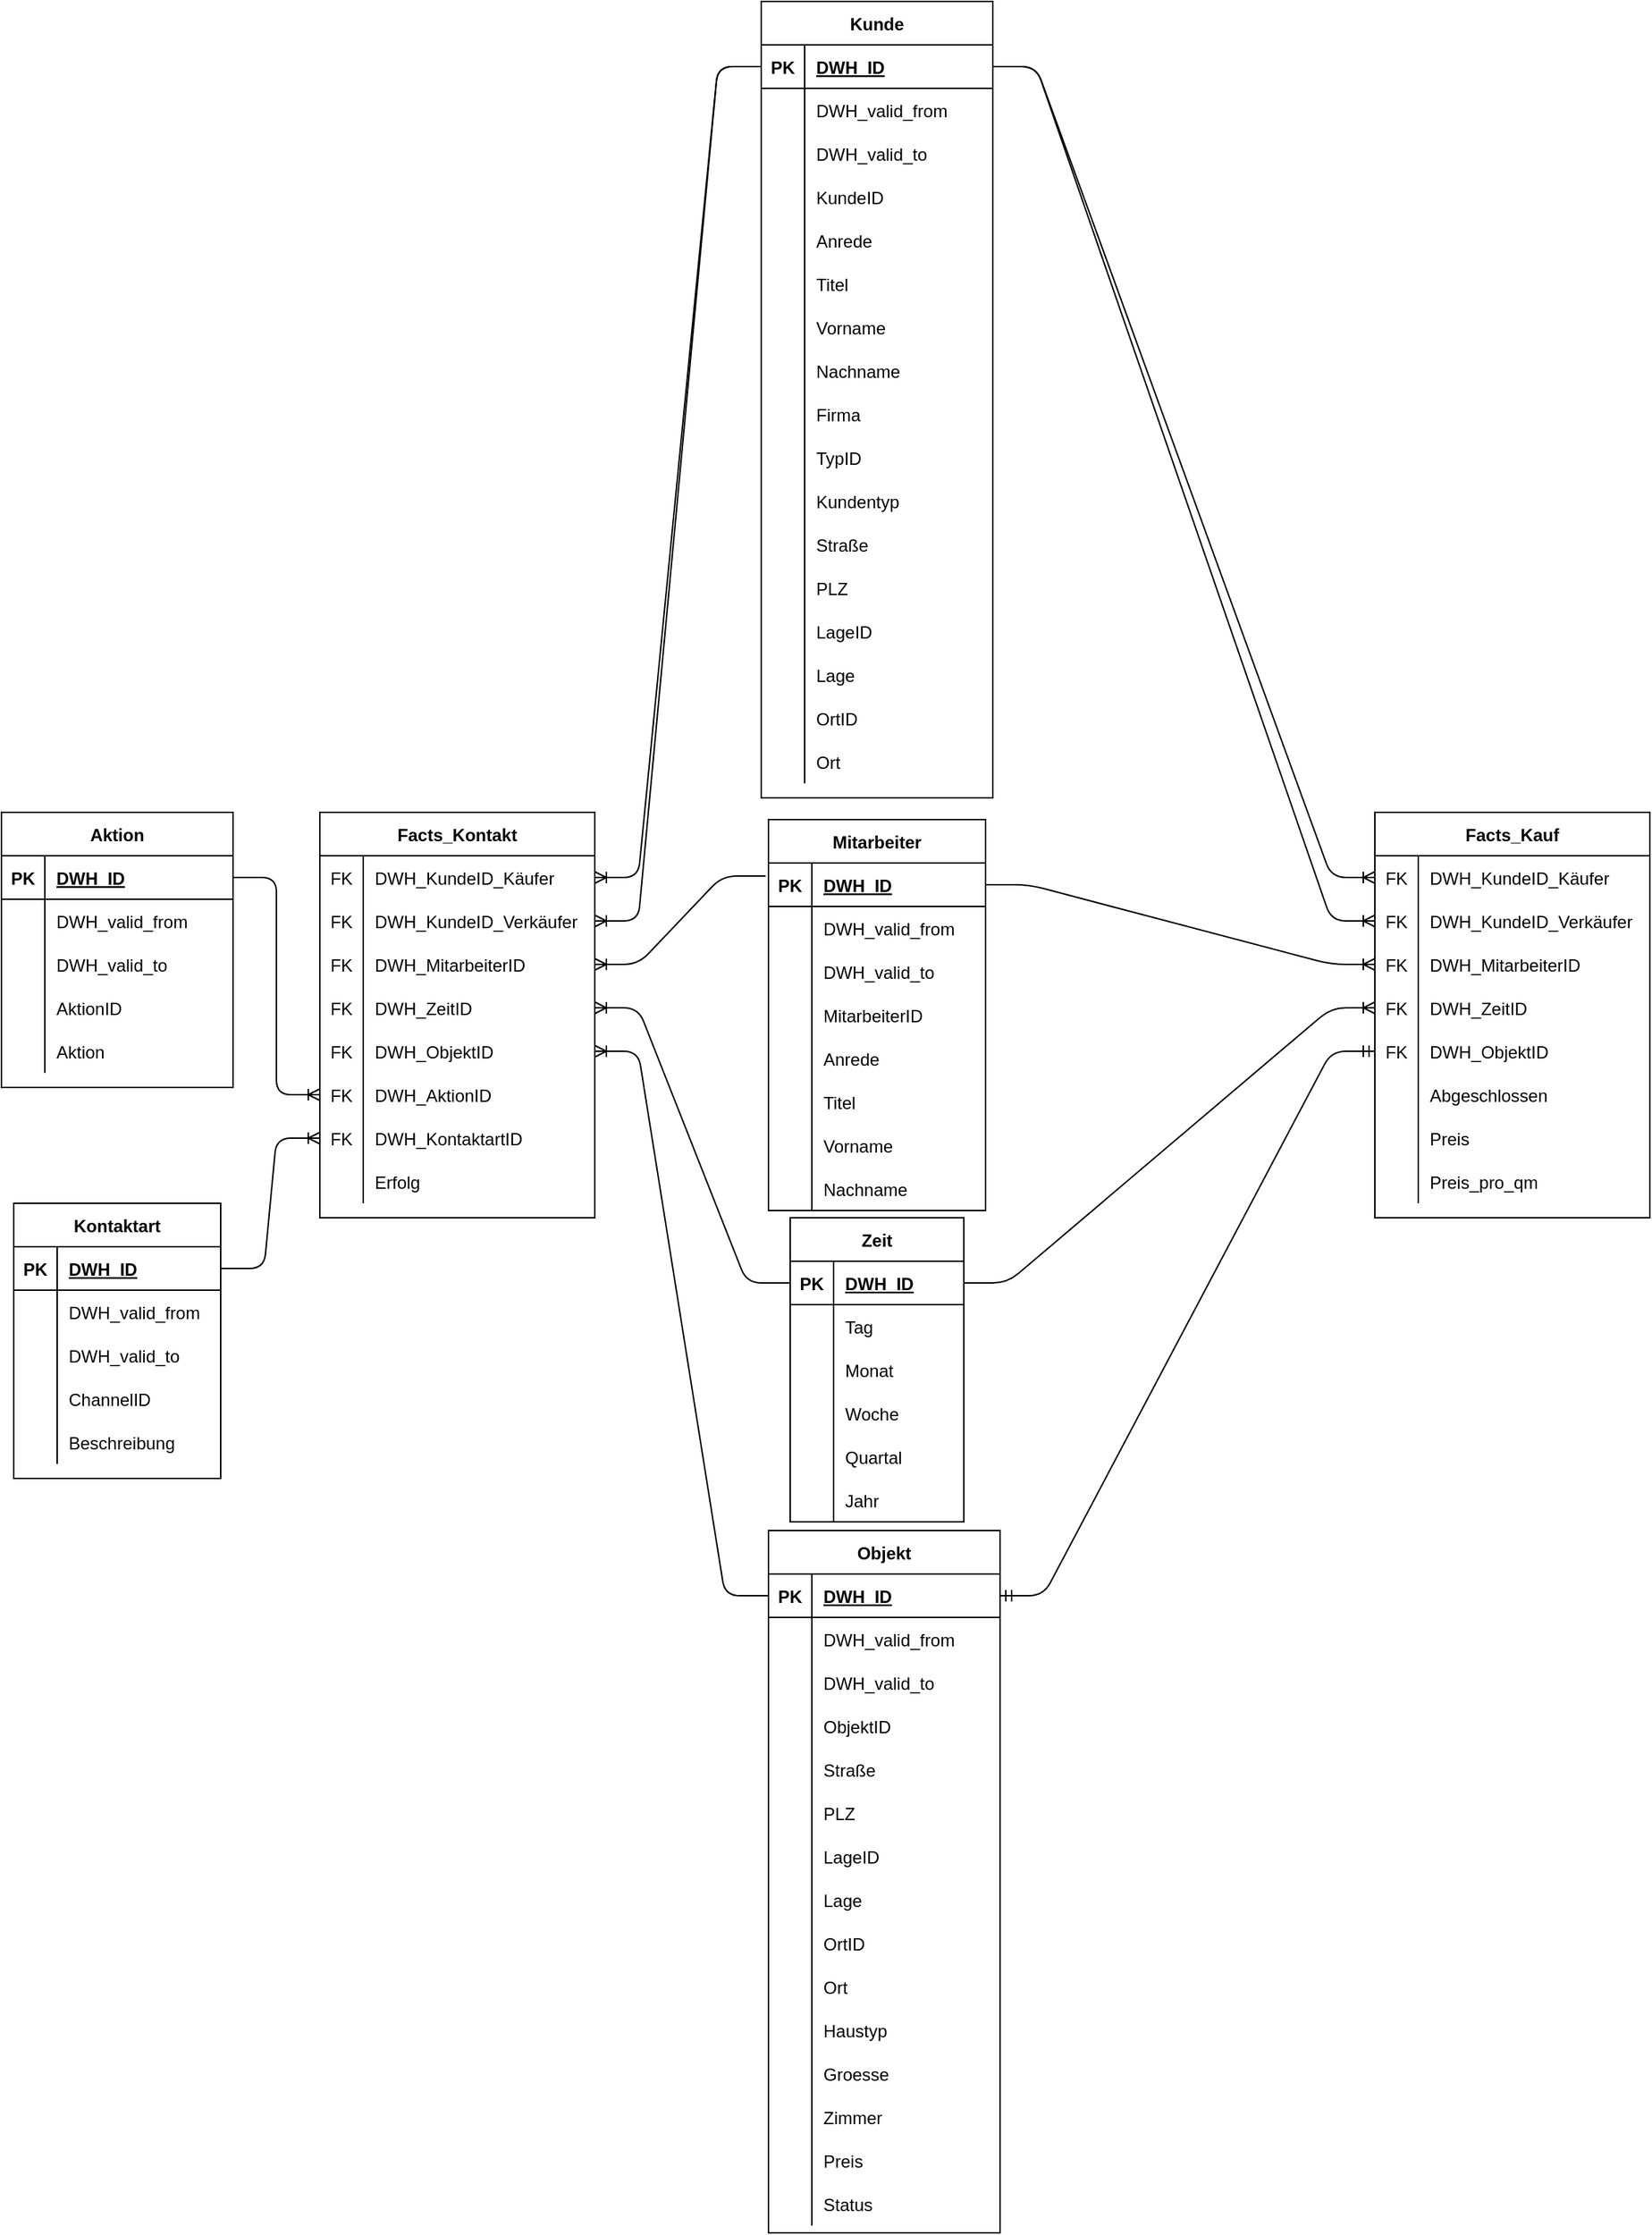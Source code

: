 <mxfile version="14.5.8" type="device"><diagram id="eBwBHtp1wsKEC_GAP_w9" name="Page-1"><mxGraphModel dx="1382" dy="1591" grid="1" gridSize="10" guides="1" tooltips="1" connect="1" arrows="1" fold="1" page="1" pageScale="1" pageWidth="1169" pageHeight="827" math="0" shadow="0"><root><mxCell id="0"/><mxCell id="1" parent="0"/><mxCell id="Dk4-XtaytWtN0JjpSrnT-1" value="Kunde" style="shape=table;startSize=30;container=1;collapsible=1;childLayout=tableLayout;fixedRows=1;rowLines=0;fontStyle=1;align=center;resizeLast=1;" vertex="1" parent="1"><mxGeometry x="555" y="-300" width="160" height="550" as="geometry"/></mxCell><mxCell id="Dk4-XtaytWtN0JjpSrnT-2" value="" style="shape=partialRectangle;collapsible=0;dropTarget=0;pointerEvents=0;fillColor=none;top=0;left=0;bottom=1;right=0;points=[[0,0.5],[1,0.5]];portConstraint=eastwest;" vertex="1" parent="Dk4-XtaytWtN0JjpSrnT-1"><mxGeometry y="30" width="160" height="30" as="geometry"/></mxCell><mxCell id="Dk4-XtaytWtN0JjpSrnT-3" value="PK" style="shape=partialRectangle;connectable=0;fillColor=none;top=0;left=0;bottom=0;right=0;fontStyle=1;overflow=hidden;" vertex="1" parent="Dk4-XtaytWtN0JjpSrnT-2"><mxGeometry width="30" height="30" as="geometry"/></mxCell><mxCell id="Dk4-XtaytWtN0JjpSrnT-4" value="DWH_ID" style="shape=partialRectangle;connectable=0;fillColor=none;top=0;left=0;bottom=0;right=0;align=left;spacingLeft=6;fontStyle=5;overflow=hidden;" vertex="1" parent="Dk4-XtaytWtN0JjpSrnT-2"><mxGeometry x="30" width="130" height="30" as="geometry"/></mxCell><mxCell id="Dk4-XtaytWtN0JjpSrnT-5" value="" style="shape=partialRectangle;collapsible=0;dropTarget=0;pointerEvents=0;fillColor=none;top=0;left=0;bottom=0;right=0;points=[[0,0.5],[1,0.5]];portConstraint=eastwest;" vertex="1" parent="Dk4-XtaytWtN0JjpSrnT-1"><mxGeometry y="60" width="160" height="30" as="geometry"/></mxCell><mxCell id="Dk4-XtaytWtN0JjpSrnT-6" value="" style="shape=partialRectangle;connectable=0;fillColor=none;top=0;left=0;bottom=0;right=0;editable=1;overflow=hidden;" vertex="1" parent="Dk4-XtaytWtN0JjpSrnT-5"><mxGeometry width="30" height="30" as="geometry"/></mxCell><mxCell id="Dk4-XtaytWtN0JjpSrnT-7" value="DWH_valid_from" style="shape=partialRectangle;connectable=0;fillColor=none;top=0;left=0;bottom=0;right=0;align=left;spacingLeft=6;overflow=hidden;" vertex="1" parent="Dk4-XtaytWtN0JjpSrnT-5"><mxGeometry x="30" width="130" height="30" as="geometry"/></mxCell><mxCell id="Dk4-XtaytWtN0JjpSrnT-8" value="" style="shape=partialRectangle;collapsible=0;dropTarget=0;pointerEvents=0;fillColor=none;top=0;left=0;bottom=0;right=0;points=[[0,0.5],[1,0.5]];portConstraint=eastwest;" vertex="1" parent="Dk4-XtaytWtN0JjpSrnT-1"><mxGeometry y="90" width="160" height="30" as="geometry"/></mxCell><mxCell id="Dk4-XtaytWtN0JjpSrnT-9" value="" style="shape=partialRectangle;connectable=0;fillColor=none;top=0;left=0;bottom=0;right=0;editable=1;overflow=hidden;" vertex="1" parent="Dk4-XtaytWtN0JjpSrnT-8"><mxGeometry width="30" height="30" as="geometry"/></mxCell><mxCell id="Dk4-XtaytWtN0JjpSrnT-10" value="DWH_valid_to" style="shape=partialRectangle;connectable=0;fillColor=none;top=0;left=0;bottom=0;right=0;align=left;spacingLeft=6;overflow=hidden;" vertex="1" parent="Dk4-XtaytWtN0JjpSrnT-8"><mxGeometry x="30" width="130" height="30" as="geometry"/></mxCell><mxCell id="Dk4-XtaytWtN0JjpSrnT-11" value="" style="shape=partialRectangle;collapsible=0;dropTarget=0;pointerEvents=0;fillColor=none;top=0;left=0;bottom=0;right=0;points=[[0,0.5],[1,0.5]];portConstraint=eastwest;" vertex="1" parent="Dk4-XtaytWtN0JjpSrnT-1"><mxGeometry y="120" width="160" height="30" as="geometry"/></mxCell><mxCell id="Dk4-XtaytWtN0JjpSrnT-12" value="" style="shape=partialRectangle;connectable=0;fillColor=none;top=0;left=0;bottom=0;right=0;editable=1;overflow=hidden;" vertex="1" parent="Dk4-XtaytWtN0JjpSrnT-11"><mxGeometry width="30" height="30" as="geometry"/></mxCell><mxCell id="Dk4-XtaytWtN0JjpSrnT-13" value="KundeID" style="shape=partialRectangle;connectable=0;fillColor=none;top=0;left=0;bottom=0;right=0;align=left;spacingLeft=6;overflow=hidden;" vertex="1" parent="Dk4-XtaytWtN0JjpSrnT-11"><mxGeometry x="30" width="130" height="30" as="geometry"/></mxCell><mxCell id="Dk4-XtaytWtN0JjpSrnT-14" value="" style="shape=partialRectangle;collapsible=0;dropTarget=0;pointerEvents=0;fillColor=none;top=0;left=0;bottom=0;right=0;points=[[0,0.5],[1,0.5]];portConstraint=eastwest;" vertex="1" parent="Dk4-XtaytWtN0JjpSrnT-1"><mxGeometry y="150" width="160" height="30" as="geometry"/></mxCell><mxCell id="Dk4-XtaytWtN0JjpSrnT-15" value="" style="shape=partialRectangle;connectable=0;fillColor=none;top=0;left=0;bottom=0;right=0;editable=1;overflow=hidden;" vertex="1" parent="Dk4-XtaytWtN0JjpSrnT-14"><mxGeometry width="30" height="30" as="geometry"/></mxCell><mxCell id="Dk4-XtaytWtN0JjpSrnT-16" value="Anrede" style="shape=partialRectangle;connectable=0;fillColor=none;top=0;left=0;bottom=0;right=0;align=left;spacingLeft=6;overflow=hidden;" vertex="1" parent="Dk4-XtaytWtN0JjpSrnT-14"><mxGeometry x="30" width="130" height="30" as="geometry"/></mxCell><mxCell id="Dk4-XtaytWtN0JjpSrnT-17" value="" style="shape=partialRectangle;collapsible=0;dropTarget=0;pointerEvents=0;fillColor=none;top=0;left=0;bottom=0;right=0;points=[[0,0.5],[1,0.5]];portConstraint=eastwest;" vertex="1" parent="Dk4-XtaytWtN0JjpSrnT-1"><mxGeometry y="180" width="160" height="30" as="geometry"/></mxCell><mxCell id="Dk4-XtaytWtN0JjpSrnT-18" value="" style="shape=partialRectangle;connectable=0;fillColor=none;top=0;left=0;bottom=0;right=0;editable=1;overflow=hidden;" vertex="1" parent="Dk4-XtaytWtN0JjpSrnT-17"><mxGeometry width="30" height="30" as="geometry"/></mxCell><mxCell id="Dk4-XtaytWtN0JjpSrnT-19" value="Titel" style="shape=partialRectangle;connectable=0;fillColor=none;top=0;left=0;bottom=0;right=0;align=left;spacingLeft=6;overflow=hidden;" vertex="1" parent="Dk4-XtaytWtN0JjpSrnT-17"><mxGeometry x="30" width="130" height="30" as="geometry"/></mxCell><mxCell id="Dk4-XtaytWtN0JjpSrnT-20" value="" style="shape=partialRectangle;collapsible=0;dropTarget=0;pointerEvents=0;fillColor=none;top=0;left=0;bottom=0;right=0;points=[[0,0.5],[1,0.5]];portConstraint=eastwest;" vertex="1" parent="Dk4-XtaytWtN0JjpSrnT-1"><mxGeometry y="210" width="160" height="30" as="geometry"/></mxCell><mxCell id="Dk4-XtaytWtN0JjpSrnT-21" value="" style="shape=partialRectangle;connectable=0;fillColor=none;top=0;left=0;bottom=0;right=0;editable=1;overflow=hidden;" vertex="1" parent="Dk4-XtaytWtN0JjpSrnT-20"><mxGeometry width="30" height="30" as="geometry"/></mxCell><mxCell id="Dk4-XtaytWtN0JjpSrnT-22" value="Vorname" style="shape=partialRectangle;connectable=0;fillColor=none;top=0;left=0;bottom=0;right=0;align=left;spacingLeft=6;overflow=hidden;" vertex="1" parent="Dk4-XtaytWtN0JjpSrnT-20"><mxGeometry x="30" width="130" height="30" as="geometry"/></mxCell><mxCell id="Dk4-XtaytWtN0JjpSrnT-23" value="" style="shape=partialRectangle;collapsible=0;dropTarget=0;pointerEvents=0;fillColor=none;top=0;left=0;bottom=0;right=0;points=[[0,0.5],[1,0.5]];portConstraint=eastwest;" vertex="1" parent="Dk4-XtaytWtN0JjpSrnT-1"><mxGeometry y="240" width="160" height="30" as="geometry"/></mxCell><mxCell id="Dk4-XtaytWtN0JjpSrnT-24" value="" style="shape=partialRectangle;connectable=0;fillColor=none;top=0;left=0;bottom=0;right=0;editable=1;overflow=hidden;" vertex="1" parent="Dk4-XtaytWtN0JjpSrnT-23"><mxGeometry width="30" height="30" as="geometry"/></mxCell><mxCell id="Dk4-XtaytWtN0JjpSrnT-25" value="Nachname" style="shape=partialRectangle;connectable=0;fillColor=none;top=0;left=0;bottom=0;right=0;align=left;spacingLeft=6;overflow=hidden;" vertex="1" parent="Dk4-XtaytWtN0JjpSrnT-23"><mxGeometry x="30" width="130" height="30" as="geometry"/></mxCell><mxCell id="Dk4-XtaytWtN0JjpSrnT-26" value="" style="shape=partialRectangle;collapsible=0;dropTarget=0;pointerEvents=0;fillColor=none;top=0;left=0;bottom=0;right=0;points=[[0,0.5],[1,0.5]];portConstraint=eastwest;" vertex="1" parent="Dk4-XtaytWtN0JjpSrnT-1"><mxGeometry y="270" width="160" height="30" as="geometry"/></mxCell><mxCell id="Dk4-XtaytWtN0JjpSrnT-27" value="" style="shape=partialRectangle;connectable=0;fillColor=none;top=0;left=0;bottom=0;right=0;editable=1;overflow=hidden;" vertex="1" parent="Dk4-XtaytWtN0JjpSrnT-26"><mxGeometry width="30" height="30" as="geometry"/></mxCell><mxCell id="Dk4-XtaytWtN0JjpSrnT-28" value="Firma" style="shape=partialRectangle;connectable=0;fillColor=none;top=0;left=0;bottom=0;right=0;align=left;spacingLeft=6;overflow=hidden;" vertex="1" parent="Dk4-XtaytWtN0JjpSrnT-26"><mxGeometry x="30" width="130" height="30" as="geometry"/></mxCell><mxCell id="Dk4-XtaytWtN0JjpSrnT-29" value="" style="shape=partialRectangle;collapsible=0;dropTarget=0;pointerEvents=0;fillColor=none;top=0;left=0;bottom=0;right=0;points=[[0,0.5],[1,0.5]];portConstraint=eastwest;" vertex="1" parent="Dk4-XtaytWtN0JjpSrnT-1"><mxGeometry y="300" width="160" height="30" as="geometry"/></mxCell><mxCell id="Dk4-XtaytWtN0JjpSrnT-30" value="" style="shape=partialRectangle;connectable=0;fillColor=none;top=0;left=0;bottom=0;right=0;editable=1;overflow=hidden;" vertex="1" parent="Dk4-XtaytWtN0JjpSrnT-29"><mxGeometry width="30" height="30" as="geometry"/></mxCell><mxCell id="Dk4-XtaytWtN0JjpSrnT-31" value="TypID" style="shape=partialRectangle;connectable=0;fillColor=none;top=0;left=0;bottom=0;right=0;align=left;spacingLeft=6;overflow=hidden;" vertex="1" parent="Dk4-XtaytWtN0JjpSrnT-29"><mxGeometry x="30" width="130" height="30" as="geometry"/></mxCell><mxCell id="Dk4-XtaytWtN0JjpSrnT-32" value="" style="shape=partialRectangle;collapsible=0;dropTarget=0;pointerEvents=0;fillColor=none;top=0;left=0;bottom=0;right=0;points=[[0,0.5],[1,0.5]];portConstraint=eastwest;" vertex="1" parent="Dk4-XtaytWtN0JjpSrnT-1"><mxGeometry y="330" width="160" height="30" as="geometry"/></mxCell><mxCell id="Dk4-XtaytWtN0JjpSrnT-33" value="" style="shape=partialRectangle;connectable=0;fillColor=none;top=0;left=0;bottom=0;right=0;editable=1;overflow=hidden;" vertex="1" parent="Dk4-XtaytWtN0JjpSrnT-32"><mxGeometry width="30" height="30" as="geometry"/></mxCell><mxCell id="Dk4-XtaytWtN0JjpSrnT-34" value="Kundentyp" style="shape=partialRectangle;connectable=0;fillColor=none;top=0;left=0;bottom=0;right=0;align=left;spacingLeft=6;overflow=hidden;" vertex="1" parent="Dk4-XtaytWtN0JjpSrnT-32"><mxGeometry x="30" width="130" height="30" as="geometry"/></mxCell><mxCell id="Dk4-XtaytWtN0JjpSrnT-35" value="" style="shape=partialRectangle;collapsible=0;dropTarget=0;pointerEvents=0;fillColor=none;top=0;left=0;bottom=0;right=0;points=[[0,0.5],[1,0.5]];portConstraint=eastwest;" vertex="1" parent="Dk4-XtaytWtN0JjpSrnT-1"><mxGeometry y="360" width="160" height="30" as="geometry"/></mxCell><mxCell id="Dk4-XtaytWtN0JjpSrnT-36" value="" style="shape=partialRectangle;connectable=0;fillColor=none;top=0;left=0;bottom=0;right=0;editable=1;overflow=hidden;" vertex="1" parent="Dk4-XtaytWtN0JjpSrnT-35"><mxGeometry width="30" height="30" as="geometry"/></mxCell><mxCell id="Dk4-XtaytWtN0JjpSrnT-37" value="Straße" style="shape=partialRectangle;connectable=0;fillColor=none;top=0;left=0;bottom=0;right=0;align=left;spacingLeft=6;overflow=hidden;" vertex="1" parent="Dk4-XtaytWtN0JjpSrnT-35"><mxGeometry x="30" width="130" height="30" as="geometry"/></mxCell><mxCell id="Dk4-XtaytWtN0JjpSrnT-38" value="" style="shape=partialRectangle;collapsible=0;dropTarget=0;pointerEvents=0;fillColor=none;top=0;left=0;bottom=0;right=0;points=[[0,0.5],[1,0.5]];portConstraint=eastwest;" vertex="1" parent="Dk4-XtaytWtN0JjpSrnT-1"><mxGeometry y="390" width="160" height="30" as="geometry"/></mxCell><mxCell id="Dk4-XtaytWtN0JjpSrnT-39" value="" style="shape=partialRectangle;connectable=0;fillColor=none;top=0;left=0;bottom=0;right=0;editable=1;overflow=hidden;" vertex="1" parent="Dk4-XtaytWtN0JjpSrnT-38"><mxGeometry width="30" height="30" as="geometry"/></mxCell><mxCell id="Dk4-XtaytWtN0JjpSrnT-40" value="PLZ" style="shape=partialRectangle;connectable=0;fillColor=none;top=0;left=0;bottom=0;right=0;align=left;spacingLeft=6;overflow=hidden;" vertex="1" parent="Dk4-XtaytWtN0JjpSrnT-38"><mxGeometry x="30" width="130" height="30" as="geometry"/></mxCell><mxCell id="Dk4-XtaytWtN0JjpSrnT-41" value="" style="shape=partialRectangle;collapsible=0;dropTarget=0;pointerEvents=0;fillColor=none;top=0;left=0;bottom=0;right=0;points=[[0,0.5],[1,0.5]];portConstraint=eastwest;" vertex="1" parent="Dk4-XtaytWtN0JjpSrnT-1"><mxGeometry y="420" width="160" height="30" as="geometry"/></mxCell><mxCell id="Dk4-XtaytWtN0JjpSrnT-42" value="" style="shape=partialRectangle;connectable=0;fillColor=none;top=0;left=0;bottom=0;right=0;editable=1;overflow=hidden;" vertex="1" parent="Dk4-XtaytWtN0JjpSrnT-41"><mxGeometry width="30" height="30" as="geometry"/></mxCell><mxCell id="Dk4-XtaytWtN0JjpSrnT-43" value="LageID" style="shape=partialRectangle;connectable=0;fillColor=none;top=0;left=0;bottom=0;right=0;align=left;spacingLeft=6;overflow=hidden;" vertex="1" parent="Dk4-XtaytWtN0JjpSrnT-41"><mxGeometry x="30" width="130" height="30" as="geometry"/></mxCell><mxCell id="Dk4-XtaytWtN0JjpSrnT-44" value="" style="shape=partialRectangle;collapsible=0;dropTarget=0;pointerEvents=0;fillColor=none;top=0;left=0;bottom=0;right=0;points=[[0,0.5],[1,0.5]];portConstraint=eastwest;" vertex="1" parent="Dk4-XtaytWtN0JjpSrnT-1"><mxGeometry y="450" width="160" height="30" as="geometry"/></mxCell><mxCell id="Dk4-XtaytWtN0JjpSrnT-45" value="" style="shape=partialRectangle;connectable=0;fillColor=none;top=0;left=0;bottom=0;right=0;editable=1;overflow=hidden;" vertex="1" parent="Dk4-XtaytWtN0JjpSrnT-44"><mxGeometry width="30" height="30" as="geometry"/></mxCell><mxCell id="Dk4-XtaytWtN0JjpSrnT-46" value="Lage" style="shape=partialRectangle;connectable=0;fillColor=none;top=0;left=0;bottom=0;right=0;align=left;spacingLeft=6;overflow=hidden;" vertex="1" parent="Dk4-XtaytWtN0JjpSrnT-44"><mxGeometry x="30" width="130" height="30" as="geometry"/></mxCell><mxCell id="Dk4-XtaytWtN0JjpSrnT-47" value="" style="shape=partialRectangle;collapsible=0;dropTarget=0;pointerEvents=0;fillColor=none;top=0;left=0;bottom=0;right=0;points=[[0,0.5],[1,0.5]];portConstraint=eastwest;" vertex="1" parent="Dk4-XtaytWtN0JjpSrnT-1"><mxGeometry y="480" width="160" height="30" as="geometry"/></mxCell><mxCell id="Dk4-XtaytWtN0JjpSrnT-48" value="" style="shape=partialRectangle;connectable=0;fillColor=none;top=0;left=0;bottom=0;right=0;editable=1;overflow=hidden;" vertex="1" parent="Dk4-XtaytWtN0JjpSrnT-47"><mxGeometry width="30" height="30" as="geometry"/></mxCell><mxCell id="Dk4-XtaytWtN0JjpSrnT-49" value="OrtID" style="shape=partialRectangle;connectable=0;fillColor=none;top=0;left=0;bottom=0;right=0;align=left;spacingLeft=6;overflow=hidden;" vertex="1" parent="Dk4-XtaytWtN0JjpSrnT-47"><mxGeometry x="30" width="130" height="30" as="geometry"/></mxCell><mxCell id="Dk4-XtaytWtN0JjpSrnT-50" value="" style="shape=partialRectangle;collapsible=0;dropTarget=0;pointerEvents=0;fillColor=none;top=0;left=0;bottom=0;right=0;points=[[0,0.5],[1,0.5]];portConstraint=eastwest;" vertex="1" parent="Dk4-XtaytWtN0JjpSrnT-1"><mxGeometry y="510" width="160" height="30" as="geometry"/></mxCell><mxCell id="Dk4-XtaytWtN0JjpSrnT-51" value="" style="shape=partialRectangle;connectable=0;fillColor=none;top=0;left=0;bottom=0;right=0;editable=1;overflow=hidden;" vertex="1" parent="Dk4-XtaytWtN0JjpSrnT-50"><mxGeometry width="30" height="30" as="geometry"/></mxCell><mxCell id="Dk4-XtaytWtN0JjpSrnT-52" value="Ort" style="shape=partialRectangle;connectable=0;fillColor=none;top=0;left=0;bottom=0;right=0;align=left;spacingLeft=6;overflow=hidden;" vertex="1" parent="Dk4-XtaytWtN0JjpSrnT-50"><mxGeometry x="30" width="130" height="30" as="geometry"/></mxCell><mxCell id="Dk4-XtaytWtN0JjpSrnT-53" value="Zeit" style="shape=table;startSize=30;container=1;collapsible=1;childLayout=tableLayout;fixedRows=1;rowLines=0;fontStyle=1;align=center;resizeLast=1;" vertex="1" parent="1"><mxGeometry x="575" y="540" width="120" height="210" as="geometry"/></mxCell><mxCell id="Dk4-XtaytWtN0JjpSrnT-54" value="" style="shape=partialRectangle;collapsible=0;dropTarget=0;pointerEvents=0;fillColor=none;top=0;left=0;bottom=1;right=0;points=[[0,0.5],[1,0.5]];portConstraint=eastwest;" vertex="1" parent="Dk4-XtaytWtN0JjpSrnT-53"><mxGeometry y="30" width="120" height="30" as="geometry"/></mxCell><mxCell id="Dk4-XtaytWtN0JjpSrnT-55" value="PK" style="shape=partialRectangle;connectable=0;fillColor=none;top=0;left=0;bottom=0;right=0;fontStyle=1;overflow=hidden;" vertex="1" parent="Dk4-XtaytWtN0JjpSrnT-54"><mxGeometry width="30" height="30" as="geometry"/></mxCell><mxCell id="Dk4-XtaytWtN0JjpSrnT-56" value="DWH_ID" style="shape=partialRectangle;connectable=0;fillColor=none;top=0;left=0;bottom=0;right=0;align=left;spacingLeft=6;fontStyle=5;overflow=hidden;" vertex="1" parent="Dk4-XtaytWtN0JjpSrnT-54"><mxGeometry x="30" width="90" height="30" as="geometry"/></mxCell><mxCell id="Dk4-XtaytWtN0JjpSrnT-57" value="" style="shape=partialRectangle;collapsible=0;dropTarget=0;pointerEvents=0;fillColor=none;top=0;left=0;bottom=0;right=0;points=[[0,0.5],[1,0.5]];portConstraint=eastwest;" vertex="1" parent="Dk4-XtaytWtN0JjpSrnT-53"><mxGeometry y="60" width="120" height="30" as="geometry"/></mxCell><mxCell id="Dk4-XtaytWtN0JjpSrnT-58" value="" style="shape=partialRectangle;connectable=0;fillColor=none;top=0;left=0;bottom=0;right=0;editable=1;overflow=hidden;" vertex="1" parent="Dk4-XtaytWtN0JjpSrnT-57"><mxGeometry width="30" height="30" as="geometry"/></mxCell><mxCell id="Dk4-XtaytWtN0JjpSrnT-59" value="Tag" style="shape=partialRectangle;connectable=0;fillColor=none;top=0;left=0;bottom=0;right=0;align=left;spacingLeft=6;overflow=hidden;" vertex="1" parent="Dk4-XtaytWtN0JjpSrnT-57"><mxGeometry x="30" width="90" height="30" as="geometry"/></mxCell><mxCell id="Dk4-XtaytWtN0JjpSrnT-60" value="" style="shape=partialRectangle;collapsible=0;dropTarget=0;pointerEvents=0;fillColor=none;top=0;left=0;bottom=0;right=0;points=[[0,0.5],[1,0.5]];portConstraint=eastwest;" vertex="1" parent="Dk4-XtaytWtN0JjpSrnT-53"><mxGeometry y="90" width="120" height="30" as="geometry"/></mxCell><mxCell id="Dk4-XtaytWtN0JjpSrnT-61" value="" style="shape=partialRectangle;connectable=0;fillColor=none;top=0;left=0;bottom=0;right=0;editable=1;overflow=hidden;" vertex="1" parent="Dk4-XtaytWtN0JjpSrnT-60"><mxGeometry width="30" height="30" as="geometry"/></mxCell><mxCell id="Dk4-XtaytWtN0JjpSrnT-62" value="Monat" style="shape=partialRectangle;connectable=0;fillColor=none;top=0;left=0;bottom=0;right=0;align=left;spacingLeft=6;overflow=hidden;" vertex="1" parent="Dk4-XtaytWtN0JjpSrnT-60"><mxGeometry x="30" width="90" height="30" as="geometry"/></mxCell><mxCell id="Dk4-XtaytWtN0JjpSrnT-63" value="" style="shape=partialRectangle;collapsible=0;dropTarget=0;pointerEvents=0;fillColor=none;top=0;left=0;bottom=0;right=0;points=[[0,0.5],[1,0.5]];portConstraint=eastwest;" vertex="1" parent="Dk4-XtaytWtN0JjpSrnT-53"><mxGeometry y="120" width="120" height="30" as="geometry"/></mxCell><mxCell id="Dk4-XtaytWtN0JjpSrnT-64" value="" style="shape=partialRectangle;connectable=0;fillColor=none;top=0;left=0;bottom=0;right=0;editable=1;overflow=hidden;" vertex="1" parent="Dk4-XtaytWtN0JjpSrnT-63"><mxGeometry width="30" height="30" as="geometry"/></mxCell><mxCell id="Dk4-XtaytWtN0JjpSrnT-65" value="Woche" style="shape=partialRectangle;connectable=0;fillColor=none;top=0;left=0;bottom=0;right=0;align=left;spacingLeft=6;overflow=hidden;" vertex="1" parent="Dk4-XtaytWtN0JjpSrnT-63"><mxGeometry x="30" width="90" height="30" as="geometry"/></mxCell><mxCell id="Dk4-XtaytWtN0JjpSrnT-66" value="" style="shape=partialRectangle;collapsible=0;dropTarget=0;pointerEvents=0;fillColor=none;top=0;left=0;bottom=0;right=0;points=[[0,0.5],[1,0.5]];portConstraint=eastwest;" vertex="1" parent="Dk4-XtaytWtN0JjpSrnT-53"><mxGeometry y="150" width="120" height="30" as="geometry"/></mxCell><mxCell id="Dk4-XtaytWtN0JjpSrnT-67" value="" style="shape=partialRectangle;connectable=0;fillColor=none;top=0;left=0;bottom=0;right=0;editable=1;overflow=hidden;" vertex="1" parent="Dk4-XtaytWtN0JjpSrnT-66"><mxGeometry width="30" height="30" as="geometry"/></mxCell><mxCell id="Dk4-XtaytWtN0JjpSrnT-68" value="Quartal" style="shape=partialRectangle;connectable=0;fillColor=none;top=0;left=0;bottom=0;right=0;align=left;spacingLeft=6;overflow=hidden;" vertex="1" parent="Dk4-XtaytWtN0JjpSrnT-66"><mxGeometry x="30" width="90" height="30" as="geometry"/></mxCell><mxCell id="Dk4-XtaytWtN0JjpSrnT-69" value="" style="shape=partialRectangle;collapsible=0;dropTarget=0;pointerEvents=0;fillColor=none;top=0;left=0;bottom=0;right=0;points=[[0,0.5],[1,0.5]];portConstraint=eastwest;" vertex="1" parent="Dk4-XtaytWtN0JjpSrnT-53"><mxGeometry y="180" width="120" height="30" as="geometry"/></mxCell><mxCell id="Dk4-XtaytWtN0JjpSrnT-70" value="" style="shape=partialRectangle;connectable=0;fillColor=none;top=0;left=0;bottom=0;right=0;editable=1;overflow=hidden;" vertex="1" parent="Dk4-XtaytWtN0JjpSrnT-69"><mxGeometry width="30" height="30" as="geometry"/></mxCell><mxCell id="Dk4-XtaytWtN0JjpSrnT-71" value="Jahr" style="shape=partialRectangle;connectable=0;fillColor=none;top=0;left=0;bottom=0;right=0;align=left;spacingLeft=6;overflow=hidden;" vertex="1" parent="Dk4-XtaytWtN0JjpSrnT-69"><mxGeometry x="30" width="90" height="30" as="geometry"/></mxCell><mxCell id="Dk4-XtaytWtN0JjpSrnT-72" value="Objekt" style="shape=table;startSize=30;container=1;collapsible=1;childLayout=tableLayout;fixedRows=1;rowLines=0;fontStyle=1;align=center;resizeLast=1;" vertex="1" parent="1"><mxGeometry x="560" y="756" width="160" height="485" as="geometry"/></mxCell><mxCell id="Dk4-XtaytWtN0JjpSrnT-73" value="" style="shape=partialRectangle;collapsible=0;dropTarget=0;pointerEvents=0;fillColor=none;top=0;left=0;bottom=1;right=0;points=[[0,0.5],[1,0.5]];portConstraint=eastwest;" vertex="1" parent="Dk4-XtaytWtN0JjpSrnT-72"><mxGeometry y="30" width="160" height="30" as="geometry"/></mxCell><mxCell id="Dk4-XtaytWtN0JjpSrnT-74" value="PK" style="shape=partialRectangle;connectable=0;fillColor=none;top=0;left=0;bottom=0;right=0;fontStyle=1;overflow=hidden;" vertex="1" parent="Dk4-XtaytWtN0JjpSrnT-73"><mxGeometry width="30" height="30" as="geometry"/></mxCell><mxCell id="Dk4-XtaytWtN0JjpSrnT-75" value="DWH_ID" style="shape=partialRectangle;connectable=0;fillColor=none;top=0;left=0;bottom=0;right=0;align=left;spacingLeft=6;fontStyle=5;overflow=hidden;" vertex="1" parent="Dk4-XtaytWtN0JjpSrnT-73"><mxGeometry x="30" width="130" height="30" as="geometry"/></mxCell><mxCell id="Dk4-XtaytWtN0JjpSrnT-76" value="" style="shape=partialRectangle;collapsible=0;dropTarget=0;pointerEvents=0;fillColor=none;top=0;left=0;bottom=0;right=0;points=[[0,0.5],[1,0.5]];portConstraint=eastwest;" vertex="1" parent="Dk4-XtaytWtN0JjpSrnT-72"><mxGeometry y="60" width="160" height="30" as="geometry"/></mxCell><mxCell id="Dk4-XtaytWtN0JjpSrnT-77" value="" style="shape=partialRectangle;connectable=0;fillColor=none;top=0;left=0;bottom=0;right=0;editable=1;overflow=hidden;" vertex="1" parent="Dk4-XtaytWtN0JjpSrnT-76"><mxGeometry width="30" height="30" as="geometry"/></mxCell><mxCell id="Dk4-XtaytWtN0JjpSrnT-78" value="DWH_valid_from" style="shape=partialRectangle;connectable=0;fillColor=none;top=0;left=0;bottom=0;right=0;align=left;spacingLeft=6;overflow=hidden;" vertex="1" parent="Dk4-XtaytWtN0JjpSrnT-76"><mxGeometry x="30" width="130" height="30" as="geometry"/></mxCell><mxCell id="Dk4-XtaytWtN0JjpSrnT-79" value="" style="shape=partialRectangle;collapsible=0;dropTarget=0;pointerEvents=0;fillColor=none;top=0;left=0;bottom=0;right=0;points=[[0,0.5],[1,0.5]];portConstraint=eastwest;" vertex="1" parent="Dk4-XtaytWtN0JjpSrnT-72"><mxGeometry y="90" width="160" height="30" as="geometry"/></mxCell><mxCell id="Dk4-XtaytWtN0JjpSrnT-80" value="" style="shape=partialRectangle;connectable=0;fillColor=none;top=0;left=0;bottom=0;right=0;editable=1;overflow=hidden;" vertex="1" parent="Dk4-XtaytWtN0JjpSrnT-79"><mxGeometry width="30" height="30" as="geometry"/></mxCell><mxCell id="Dk4-XtaytWtN0JjpSrnT-81" value="DWH_valid_to" style="shape=partialRectangle;connectable=0;fillColor=none;top=0;left=0;bottom=0;right=0;align=left;spacingLeft=6;overflow=hidden;" vertex="1" parent="Dk4-XtaytWtN0JjpSrnT-79"><mxGeometry x="30" width="130" height="30" as="geometry"/></mxCell><mxCell id="Dk4-XtaytWtN0JjpSrnT-82" value="" style="shape=partialRectangle;collapsible=0;dropTarget=0;pointerEvents=0;fillColor=none;top=0;left=0;bottom=0;right=0;points=[[0,0.5],[1,0.5]];portConstraint=eastwest;" vertex="1" parent="Dk4-XtaytWtN0JjpSrnT-72"><mxGeometry y="120" width="160" height="30" as="geometry"/></mxCell><mxCell id="Dk4-XtaytWtN0JjpSrnT-83" value="" style="shape=partialRectangle;connectable=0;fillColor=none;top=0;left=0;bottom=0;right=0;editable=1;overflow=hidden;" vertex="1" parent="Dk4-XtaytWtN0JjpSrnT-82"><mxGeometry width="30" height="30" as="geometry"/></mxCell><mxCell id="Dk4-XtaytWtN0JjpSrnT-84" value="ObjektID" style="shape=partialRectangle;connectable=0;fillColor=none;top=0;left=0;bottom=0;right=0;align=left;spacingLeft=6;overflow=hidden;" vertex="1" parent="Dk4-XtaytWtN0JjpSrnT-82"><mxGeometry x="30" width="130" height="30" as="geometry"/></mxCell><mxCell id="Dk4-XtaytWtN0JjpSrnT-85" value="" style="shape=partialRectangle;collapsible=0;dropTarget=0;pointerEvents=0;fillColor=none;top=0;left=0;bottom=0;right=0;points=[[0,0.5],[1,0.5]];portConstraint=eastwest;" vertex="1" parent="Dk4-XtaytWtN0JjpSrnT-72"><mxGeometry y="150" width="160" height="30" as="geometry"/></mxCell><mxCell id="Dk4-XtaytWtN0JjpSrnT-86" value="" style="shape=partialRectangle;connectable=0;fillColor=none;top=0;left=0;bottom=0;right=0;editable=1;overflow=hidden;" vertex="1" parent="Dk4-XtaytWtN0JjpSrnT-85"><mxGeometry width="30" height="30" as="geometry"/></mxCell><mxCell id="Dk4-XtaytWtN0JjpSrnT-87" value="Straße" style="shape=partialRectangle;connectable=0;fillColor=none;top=0;left=0;bottom=0;right=0;align=left;spacingLeft=6;overflow=hidden;" vertex="1" parent="Dk4-XtaytWtN0JjpSrnT-85"><mxGeometry x="30" width="130" height="30" as="geometry"/></mxCell><mxCell id="Dk4-XtaytWtN0JjpSrnT-88" value="" style="shape=partialRectangle;collapsible=0;dropTarget=0;pointerEvents=0;fillColor=none;top=0;left=0;bottom=0;right=0;points=[[0,0.5],[1,0.5]];portConstraint=eastwest;" vertex="1" parent="Dk4-XtaytWtN0JjpSrnT-72"><mxGeometry y="180" width="160" height="30" as="geometry"/></mxCell><mxCell id="Dk4-XtaytWtN0JjpSrnT-89" value="" style="shape=partialRectangle;connectable=0;fillColor=none;top=0;left=0;bottom=0;right=0;editable=1;overflow=hidden;" vertex="1" parent="Dk4-XtaytWtN0JjpSrnT-88"><mxGeometry width="30" height="30" as="geometry"/></mxCell><mxCell id="Dk4-XtaytWtN0JjpSrnT-90" value="PLZ " style="shape=partialRectangle;connectable=0;fillColor=none;top=0;left=0;bottom=0;right=0;align=left;spacingLeft=6;overflow=hidden;" vertex="1" parent="Dk4-XtaytWtN0JjpSrnT-88"><mxGeometry x="30" width="130" height="30" as="geometry"/></mxCell><mxCell id="Dk4-XtaytWtN0JjpSrnT-91" value="" style="shape=partialRectangle;collapsible=0;dropTarget=0;pointerEvents=0;fillColor=none;top=0;left=0;bottom=0;right=0;points=[[0,0.5],[1,0.5]];portConstraint=eastwest;" vertex="1" parent="Dk4-XtaytWtN0JjpSrnT-72"><mxGeometry y="210" width="160" height="30" as="geometry"/></mxCell><mxCell id="Dk4-XtaytWtN0JjpSrnT-92" value="" style="shape=partialRectangle;connectable=0;fillColor=none;top=0;left=0;bottom=0;right=0;editable=1;overflow=hidden;" vertex="1" parent="Dk4-XtaytWtN0JjpSrnT-91"><mxGeometry width="30" height="30" as="geometry"/></mxCell><mxCell id="Dk4-XtaytWtN0JjpSrnT-93" value="LageID" style="shape=partialRectangle;connectable=0;fillColor=none;top=0;left=0;bottom=0;right=0;align=left;spacingLeft=6;overflow=hidden;" vertex="1" parent="Dk4-XtaytWtN0JjpSrnT-91"><mxGeometry x="30" width="130" height="30" as="geometry"/></mxCell><mxCell id="Dk4-XtaytWtN0JjpSrnT-94" value="" style="shape=partialRectangle;collapsible=0;dropTarget=0;pointerEvents=0;fillColor=none;top=0;left=0;bottom=0;right=0;points=[[0,0.5],[1,0.5]];portConstraint=eastwest;" vertex="1" parent="Dk4-XtaytWtN0JjpSrnT-72"><mxGeometry y="240" width="160" height="30" as="geometry"/></mxCell><mxCell id="Dk4-XtaytWtN0JjpSrnT-95" value="" style="shape=partialRectangle;connectable=0;fillColor=none;top=0;left=0;bottom=0;right=0;editable=1;overflow=hidden;" vertex="1" parent="Dk4-XtaytWtN0JjpSrnT-94"><mxGeometry width="30" height="30" as="geometry"/></mxCell><mxCell id="Dk4-XtaytWtN0JjpSrnT-96" value="Lage" style="shape=partialRectangle;connectable=0;fillColor=none;top=0;left=0;bottom=0;right=0;align=left;spacingLeft=6;overflow=hidden;" vertex="1" parent="Dk4-XtaytWtN0JjpSrnT-94"><mxGeometry x="30" width="130" height="30" as="geometry"/></mxCell><mxCell id="Dk4-XtaytWtN0JjpSrnT-97" value="" style="shape=partialRectangle;collapsible=0;dropTarget=0;pointerEvents=0;fillColor=none;top=0;left=0;bottom=0;right=0;points=[[0,0.5],[1,0.5]];portConstraint=eastwest;" vertex="1" parent="Dk4-XtaytWtN0JjpSrnT-72"><mxGeometry y="270" width="160" height="30" as="geometry"/></mxCell><mxCell id="Dk4-XtaytWtN0JjpSrnT-98" value="" style="shape=partialRectangle;connectable=0;fillColor=none;top=0;left=0;bottom=0;right=0;editable=1;overflow=hidden;" vertex="1" parent="Dk4-XtaytWtN0JjpSrnT-97"><mxGeometry width="30" height="30" as="geometry"/></mxCell><mxCell id="Dk4-XtaytWtN0JjpSrnT-99" value="OrtID" style="shape=partialRectangle;connectable=0;fillColor=none;top=0;left=0;bottom=0;right=0;align=left;spacingLeft=6;overflow=hidden;" vertex="1" parent="Dk4-XtaytWtN0JjpSrnT-97"><mxGeometry x="30" width="130" height="30" as="geometry"/></mxCell><mxCell id="Dk4-XtaytWtN0JjpSrnT-100" value="" style="shape=partialRectangle;collapsible=0;dropTarget=0;pointerEvents=0;fillColor=none;top=0;left=0;bottom=0;right=0;points=[[0,0.5],[1,0.5]];portConstraint=eastwest;" vertex="1" parent="Dk4-XtaytWtN0JjpSrnT-72"><mxGeometry y="300" width="160" height="30" as="geometry"/></mxCell><mxCell id="Dk4-XtaytWtN0JjpSrnT-101" value="" style="shape=partialRectangle;connectable=0;fillColor=none;top=0;left=0;bottom=0;right=0;editable=1;overflow=hidden;" vertex="1" parent="Dk4-XtaytWtN0JjpSrnT-100"><mxGeometry width="30" height="30" as="geometry"/></mxCell><mxCell id="Dk4-XtaytWtN0JjpSrnT-102" value="Ort" style="shape=partialRectangle;connectable=0;fillColor=none;top=0;left=0;bottom=0;right=0;align=left;spacingLeft=6;overflow=hidden;" vertex="1" parent="Dk4-XtaytWtN0JjpSrnT-100"><mxGeometry x="30" width="130" height="30" as="geometry"/></mxCell><mxCell id="Dk4-XtaytWtN0JjpSrnT-103" value="" style="shape=partialRectangle;collapsible=0;dropTarget=0;pointerEvents=0;fillColor=none;top=0;left=0;bottom=0;right=0;points=[[0,0.5],[1,0.5]];portConstraint=eastwest;" vertex="1" parent="Dk4-XtaytWtN0JjpSrnT-72"><mxGeometry y="330" width="160" height="30" as="geometry"/></mxCell><mxCell id="Dk4-XtaytWtN0JjpSrnT-104" value="" style="shape=partialRectangle;connectable=0;fillColor=none;top=0;left=0;bottom=0;right=0;editable=1;overflow=hidden;" vertex="1" parent="Dk4-XtaytWtN0JjpSrnT-103"><mxGeometry width="30" height="30" as="geometry"/></mxCell><mxCell id="Dk4-XtaytWtN0JjpSrnT-105" value="Haustyp" style="shape=partialRectangle;connectable=0;fillColor=none;top=0;left=0;bottom=0;right=0;align=left;spacingLeft=6;overflow=hidden;" vertex="1" parent="Dk4-XtaytWtN0JjpSrnT-103"><mxGeometry x="30" width="130" height="30" as="geometry"/></mxCell><mxCell id="Dk4-XtaytWtN0JjpSrnT-106" value="" style="shape=partialRectangle;collapsible=0;dropTarget=0;pointerEvents=0;fillColor=none;top=0;left=0;bottom=0;right=0;points=[[0,0.5],[1,0.5]];portConstraint=eastwest;" vertex="1" parent="Dk4-XtaytWtN0JjpSrnT-72"><mxGeometry y="360" width="160" height="30" as="geometry"/></mxCell><mxCell id="Dk4-XtaytWtN0JjpSrnT-107" value="" style="shape=partialRectangle;connectable=0;fillColor=none;top=0;left=0;bottom=0;right=0;editable=1;overflow=hidden;" vertex="1" parent="Dk4-XtaytWtN0JjpSrnT-106"><mxGeometry width="30" height="30" as="geometry"/></mxCell><mxCell id="Dk4-XtaytWtN0JjpSrnT-108" value="Groesse" style="shape=partialRectangle;connectable=0;fillColor=none;top=0;left=0;bottom=0;right=0;align=left;spacingLeft=6;overflow=hidden;" vertex="1" parent="Dk4-XtaytWtN0JjpSrnT-106"><mxGeometry x="30" width="130" height="30" as="geometry"/></mxCell><mxCell id="Dk4-XtaytWtN0JjpSrnT-109" value="" style="shape=partialRectangle;collapsible=0;dropTarget=0;pointerEvents=0;fillColor=none;top=0;left=0;bottom=0;right=0;points=[[0,0.5],[1,0.5]];portConstraint=eastwest;" vertex="1" parent="Dk4-XtaytWtN0JjpSrnT-72"><mxGeometry y="390" width="160" height="30" as="geometry"/></mxCell><mxCell id="Dk4-XtaytWtN0JjpSrnT-110" value="" style="shape=partialRectangle;connectable=0;fillColor=none;top=0;left=0;bottom=0;right=0;editable=1;overflow=hidden;" vertex="1" parent="Dk4-XtaytWtN0JjpSrnT-109"><mxGeometry width="30" height="30" as="geometry"/></mxCell><mxCell id="Dk4-XtaytWtN0JjpSrnT-111" value="Zimmer" style="shape=partialRectangle;connectable=0;fillColor=none;top=0;left=0;bottom=0;right=0;align=left;spacingLeft=6;overflow=hidden;" vertex="1" parent="Dk4-XtaytWtN0JjpSrnT-109"><mxGeometry x="30" width="130" height="30" as="geometry"/></mxCell><mxCell id="Dk4-XtaytWtN0JjpSrnT-112" value="" style="shape=partialRectangle;collapsible=0;dropTarget=0;pointerEvents=0;fillColor=none;top=0;left=0;bottom=0;right=0;points=[[0,0.5],[1,0.5]];portConstraint=eastwest;" vertex="1" parent="Dk4-XtaytWtN0JjpSrnT-72"><mxGeometry y="420" width="160" height="30" as="geometry"/></mxCell><mxCell id="Dk4-XtaytWtN0JjpSrnT-113" value="" style="shape=partialRectangle;connectable=0;fillColor=none;top=0;left=0;bottom=0;right=0;editable=1;overflow=hidden;" vertex="1" parent="Dk4-XtaytWtN0JjpSrnT-112"><mxGeometry width="30" height="30" as="geometry"/></mxCell><mxCell id="Dk4-XtaytWtN0JjpSrnT-114" value="Preis" style="shape=partialRectangle;connectable=0;fillColor=none;top=0;left=0;bottom=0;right=0;align=left;spacingLeft=6;overflow=hidden;" vertex="1" parent="Dk4-XtaytWtN0JjpSrnT-112"><mxGeometry x="30" width="130" height="30" as="geometry"/></mxCell><mxCell id="Dk4-XtaytWtN0JjpSrnT-115" value="" style="shape=partialRectangle;collapsible=0;dropTarget=0;pointerEvents=0;fillColor=none;top=0;left=0;bottom=0;right=0;points=[[0,0.5],[1,0.5]];portConstraint=eastwest;" vertex="1" parent="Dk4-XtaytWtN0JjpSrnT-72"><mxGeometry y="450" width="160" height="30" as="geometry"/></mxCell><mxCell id="Dk4-XtaytWtN0JjpSrnT-116" value="" style="shape=partialRectangle;connectable=0;fillColor=none;top=0;left=0;bottom=0;right=0;editable=1;overflow=hidden;" vertex="1" parent="Dk4-XtaytWtN0JjpSrnT-115"><mxGeometry width="30" height="30" as="geometry"/></mxCell><mxCell id="Dk4-XtaytWtN0JjpSrnT-117" value="Status" style="shape=partialRectangle;connectable=0;fillColor=none;top=0;left=0;bottom=0;right=0;align=left;spacingLeft=6;overflow=hidden;" vertex="1" parent="Dk4-XtaytWtN0JjpSrnT-115"><mxGeometry x="30" width="130" height="30" as="geometry"/></mxCell><mxCell id="Dk4-XtaytWtN0JjpSrnT-118" value="Mitarbeiter" style="shape=table;startSize=30;container=1;collapsible=1;childLayout=tableLayout;fixedRows=1;rowLines=0;fontStyle=1;align=center;resizeLast=1;" vertex="1" parent="1"><mxGeometry x="560" y="265" width="150" height="270" as="geometry"/></mxCell><mxCell id="Dk4-XtaytWtN0JjpSrnT-119" value="" style="shape=partialRectangle;collapsible=0;dropTarget=0;pointerEvents=0;fillColor=none;points=[[0,0.5],[1,0.5]];portConstraint=eastwest;top=0;left=0;right=0;bottom=1;" vertex="1" parent="Dk4-XtaytWtN0JjpSrnT-118"><mxGeometry y="30" width="150" height="30" as="geometry"/></mxCell><mxCell id="Dk4-XtaytWtN0JjpSrnT-120" value="PK" style="shape=partialRectangle;overflow=hidden;connectable=0;fillColor=none;top=0;left=0;bottom=0;right=0;fontStyle=1;" vertex="1" parent="Dk4-XtaytWtN0JjpSrnT-119"><mxGeometry width="30" height="30" as="geometry"/></mxCell><mxCell id="Dk4-XtaytWtN0JjpSrnT-121" value="DWH_ID" style="shape=partialRectangle;overflow=hidden;connectable=0;fillColor=none;top=0;left=0;bottom=0;right=0;align=left;spacingLeft=6;fontStyle=5;" vertex="1" parent="Dk4-XtaytWtN0JjpSrnT-119"><mxGeometry x="30" width="120" height="30" as="geometry"/></mxCell><mxCell id="Dk4-XtaytWtN0JjpSrnT-122" value="" style="shape=partialRectangle;collapsible=0;dropTarget=0;pointerEvents=0;fillColor=none;top=0;left=0;bottom=0;right=0;points=[[0,0.5],[1,0.5]];portConstraint=eastwest;" vertex="1" parent="Dk4-XtaytWtN0JjpSrnT-118"><mxGeometry y="60" width="150" height="30" as="geometry"/></mxCell><mxCell id="Dk4-XtaytWtN0JjpSrnT-123" value="" style="shape=partialRectangle;connectable=0;fillColor=none;top=0;left=0;bottom=0;right=0;editable=1;overflow=hidden;" vertex="1" parent="Dk4-XtaytWtN0JjpSrnT-122"><mxGeometry width="30" height="30" as="geometry"/></mxCell><mxCell id="Dk4-XtaytWtN0JjpSrnT-124" value="DWH_valid_from" style="shape=partialRectangle;connectable=0;fillColor=none;top=0;left=0;bottom=0;right=0;align=left;spacingLeft=6;overflow=hidden;" vertex="1" parent="Dk4-XtaytWtN0JjpSrnT-122"><mxGeometry x="30" width="120" height="30" as="geometry"/></mxCell><mxCell id="Dk4-XtaytWtN0JjpSrnT-125" value="" style="shape=partialRectangle;collapsible=0;dropTarget=0;pointerEvents=0;fillColor=none;top=0;left=0;bottom=0;right=0;points=[[0,0.5],[1,0.5]];portConstraint=eastwest;" vertex="1" parent="Dk4-XtaytWtN0JjpSrnT-118"><mxGeometry y="90" width="150" height="30" as="geometry"/></mxCell><mxCell id="Dk4-XtaytWtN0JjpSrnT-126" value="" style="shape=partialRectangle;connectable=0;fillColor=none;top=0;left=0;bottom=0;right=0;editable=1;overflow=hidden;" vertex="1" parent="Dk4-XtaytWtN0JjpSrnT-125"><mxGeometry width="30" height="30" as="geometry"/></mxCell><mxCell id="Dk4-XtaytWtN0JjpSrnT-127" value="DWH_valid_to" style="shape=partialRectangle;connectable=0;fillColor=none;top=0;left=0;bottom=0;right=0;align=left;spacingLeft=6;overflow=hidden;" vertex="1" parent="Dk4-XtaytWtN0JjpSrnT-125"><mxGeometry x="30" width="120" height="30" as="geometry"/></mxCell><mxCell id="Dk4-XtaytWtN0JjpSrnT-128" value="" style="shape=partialRectangle;collapsible=0;dropTarget=0;pointerEvents=0;fillColor=none;top=0;left=0;bottom=0;right=0;points=[[0,0.5],[1,0.5]];portConstraint=eastwest;" vertex="1" parent="Dk4-XtaytWtN0JjpSrnT-118"><mxGeometry y="120" width="150" height="30" as="geometry"/></mxCell><mxCell id="Dk4-XtaytWtN0JjpSrnT-129" value="" style="shape=partialRectangle;connectable=0;fillColor=none;top=0;left=0;bottom=0;right=0;editable=1;overflow=hidden;" vertex="1" parent="Dk4-XtaytWtN0JjpSrnT-128"><mxGeometry width="30" height="30" as="geometry"/></mxCell><mxCell id="Dk4-XtaytWtN0JjpSrnT-130" value="MitarbeiterID" style="shape=partialRectangle;connectable=0;fillColor=none;top=0;left=0;bottom=0;right=0;align=left;spacingLeft=6;overflow=hidden;" vertex="1" parent="Dk4-XtaytWtN0JjpSrnT-128"><mxGeometry x="30" width="120" height="30" as="geometry"/></mxCell><mxCell id="Dk4-XtaytWtN0JjpSrnT-131" value="" style="shape=partialRectangle;collapsible=0;dropTarget=0;pointerEvents=0;fillColor=none;points=[[0,0.5],[1,0.5]];portConstraint=eastwest;top=0;left=0;right=0;bottom=0;" vertex="1" parent="Dk4-XtaytWtN0JjpSrnT-118"><mxGeometry y="150" width="150" height="30" as="geometry"/></mxCell><mxCell id="Dk4-XtaytWtN0JjpSrnT-132" value="" style="shape=partialRectangle;overflow=hidden;connectable=0;fillColor=none;top=0;left=0;bottom=0;right=0;" vertex="1" parent="Dk4-XtaytWtN0JjpSrnT-131"><mxGeometry width="30" height="30" as="geometry"/></mxCell><mxCell id="Dk4-XtaytWtN0JjpSrnT-133" value="Anrede" style="shape=partialRectangle;overflow=hidden;connectable=0;fillColor=none;top=0;left=0;bottom=0;right=0;align=left;spacingLeft=6;" vertex="1" parent="Dk4-XtaytWtN0JjpSrnT-131"><mxGeometry x="30" width="120" height="30" as="geometry"/></mxCell><mxCell id="Dk4-XtaytWtN0JjpSrnT-134" value="" style="shape=partialRectangle;collapsible=0;dropTarget=0;pointerEvents=0;fillColor=none;top=0;left=0;bottom=0;right=0;points=[[0,0.5],[1,0.5]];portConstraint=eastwest;" vertex="1" parent="Dk4-XtaytWtN0JjpSrnT-118"><mxGeometry y="180" width="150" height="30" as="geometry"/></mxCell><mxCell id="Dk4-XtaytWtN0JjpSrnT-135" value="" style="shape=partialRectangle;connectable=0;fillColor=none;top=0;left=0;bottom=0;right=0;editable=1;overflow=hidden;" vertex="1" parent="Dk4-XtaytWtN0JjpSrnT-134"><mxGeometry width="30" height="30" as="geometry"/></mxCell><mxCell id="Dk4-XtaytWtN0JjpSrnT-136" value="Titel" style="shape=partialRectangle;connectable=0;fillColor=none;top=0;left=0;bottom=0;right=0;align=left;spacingLeft=6;overflow=hidden;" vertex="1" parent="Dk4-XtaytWtN0JjpSrnT-134"><mxGeometry x="30" width="120" height="30" as="geometry"/></mxCell><mxCell id="Dk4-XtaytWtN0JjpSrnT-137" value="" style="shape=partialRectangle;collapsible=0;dropTarget=0;pointerEvents=0;fillColor=none;top=0;left=0;bottom=0;right=0;points=[[0,0.5],[1,0.5]];portConstraint=eastwest;" vertex="1" parent="Dk4-XtaytWtN0JjpSrnT-118"><mxGeometry y="210" width="150" height="30" as="geometry"/></mxCell><mxCell id="Dk4-XtaytWtN0JjpSrnT-138" value="" style="shape=partialRectangle;connectable=0;fillColor=none;top=0;left=0;bottom=0;right=0;editable=1;overflow=hidden;" vertex="1" parent="Dk4-XtaytWtN0JjpSrnT-137"><mxGeometry width="30" height="30" as="geometry"/></mxCell><mxCell id="Dk4-XtaytWtN0JjpSrnT-139" value="Vorname" style="shape=partialRectangle;connectable=0;fillColor=none;top=0;left=0;bottom=0;right=0;align=left;spacingLeft=6;overflow=hidden;" vertex="1" parent="Dk4-XtaytWtN0JjpSrnT-137"><mxGeometry x="30" width="120" height="30" as="geometry"/></mxCell><mxCell id="Dk4-XtaytWtN0JjpSrnT-140" value="" style="shape=partialRectangle;collapsible=0;dropTarget=0;pointerEvents=0;fillColor=none;top=0;left=0;bottom=0;right=0;points=[[0,0.5],[1,0.5]];portConstraint=eastwest;" vertex="1" parent="Dk4-XtaytWtN0JjpSrnT-118"><mxGeometry y="240" width="150" height="30" as="geometry"/></mxCell><mxCell id="Dk4-XtaytWtN0JjpSrnT-141" value="" style="shape=partialRectangle;connectable=0;fillColor=none;top=0;left=0;bottom=0;right=0;editable=1;overflow=hidden;" vertex="1" parent="Dk4-XtaytWtN0JjpSrnT-140"><mxGeometry width="30" height="30" as="geometry"/></mxCell><mxCell id="Dk4-XtaytWtN0JjpSrnT-142" value="Nachname" style="shape=partialRectangle;connectable=0;fillColor=none;top=0;left=0;bottom=0;right=0;align=left;spacingLeft=6;overflow=hidden;" vertex="1" parent="Dk4-XtaytWtN0JjpSrnT-140"><mxGeometry x="30" width="120" height="30" as="geometry"/></mxCell><mxCell id="Dk4-XtaytWtN0JjpSrnT-143" value="Facts_Kontakt" style="shape=table;startSize=30;container=1;collapsible=1;childLayout=tableLayout;fixedRows=1;rowLines=0;fontStyle=1;align=center;resizeLast=1;" vertex="1" parent="1"><mxGeometry x="250" y="260" width="190" height="280" as="geometry"/></mxCell><mxCell id="Dk4-XtaytWtN0JjpSrnT-144" value="" style="shape=partialRectangle;collapsible=0;dropTarget=0;pointerEvents=0;fillColor=none;top=0;left=0;bottom=0;right=0;points=[[0,0.5],[1,0.5]];portConstraint=eastwest;" vertex="1" parent="Dk4-XtaytWtN0JjpSrnT-143"><mxGeometry y="30" width="190" height="30" as="geometry"/></mxCell><mxCell id="Dk4-XtaytWtN0JjpSrnT-145" value="FK" style="shape=partialRectangle;connectable=0;fillColor=none;top=0;left=0;bottom=0;right=0;fontStyle=0;overflow=hidden;" vertex="1" parent="Dk4-XtaytWtN0JjpSrnT-144"><mxGeometry width="30" height="30" as="geometry"/></mxCell><mxCell id="Dk4-XtaytWtN0JjpSrnT-146" value="DWH_KundeID_Käufer" style="shape=partialRectangle;connectable=0;fillColor=none;top=0;left=0;bottom=0;right=0;align=left;spacingLeft=6;fontStyle=0;overflow=hidden;" vertex="1" parent="Dk4-XtaytWtN0JjpSrnT-144"><mxGeometry x="30" width="160" height="30" as="geometry"/></mxCell><mxCell id="Dk4-XtaytWtN0JjpSrnT-147" value="" style="shape=partialRectangle;collapsible=0;dropTarget=0;pointerEvents=0;fillColor=none;top=0;left=0;bottom=0;right=0;points=[[0,0.5],[1,0.5]];portConstraint=eastwest;" vertex="1" parent="Dk4-XtaytWtN0JjpSrnT-143"><mxGeometry y="60" width="190" height="30" as="geometry"/></mxCell><mxCell id="Dk4-XtaytWtN0JjpSrnT-148" value="FK" style="shape=partialRectangle;connectable=0;fillColor=none;top=0;left=0;bottom=0;right=0;fontStyle=0;overflow=hidden;" vertex="1" parent="Dk4-XtaytWtN0JjpSrnT-147"><mxGeometry width="30" height="30" as="geometry"/></mxCell><mxCell id="Dk4-XtaytWtN0JjpSrnT-149" value="DWH_KundeID_Verkäufer" style="shape=partialRectangle;connectable=0;fillColor=none;top=0;left=0;bottom=0;right=0;align=left;spacingLeft=6;fontStyle=0;overflow=hidden;" vertex="1" parent="Dk4-XtaytWtN0JjpSrnT-147"><mxGeometry x="30" width="160" height="30" as="geometry"/></mxCell><mxCell id="Dk4-XtaytWtN0JjpSrnT-150" value="" style="shape=partialRectangle;collapsible=0;dropTarget=0;pointerEvents=0;fillColor=none;top=0;left=0;bottom=0;right=0;points=[[0,0.5],[1,0.5]];portConstraint=eastwest;" vertex="1" parent="Dk4-XtaytWtN0JjpSrnT-143"><mxGeometry y="90" width="190" height="30" as="geometry"/></mxCell><mxCell id="Dk4-XtaytWtN0JjpSrnT-151" value="FK" style="shape=partialRectangle;connectable=0;fillColor=none;top=0;left=0;bottom=0;right=0;fontStyle=0;overflow=hidden;" vertex="1" parent="Dk4-XtaytWtN0JjpSrnT-150"><mxGeometry width="30" height="30" as="geometry"/></mxCell><mxCell id="Dk4-XtaytWtN0JjpSrnT-152" value="DWH_MitarbeiterID" style="shape=partialRectangle;connectable=0;fillColor=none;top=0;left=0;bottom=0;right=0;align=left;spacingLeft=6;fontStyle=0;overflow=hidden;" vertex="1" parent="Dk4-XtaytWtN0JjpSrnT-150"><mxGeometry x="30" width="160" height="30" as="geometry"/></mxCell><mxCell id="Dk4-XtaytWtN0JjpSrnT-153" value="" style="shape=partialRectangle;collapsible=0;dropTarget=0;pointerEvents=0;fillColor=none;top=0;left=0;bottom=0;right=0;points=[[0,0.5],[1,0.5]];portConstraint=eastwest;" vertex="1" parent="Dk4-XtaytWtN0JjpSrnT-143"><mxGeometry y="120" width="190" height="30" as="geometry"/></mxCell><mxCell id="Dk4-XtaytWtN0JjpSrnT-154" value="FK" style="shape=partialRectangle;connectable=0;fillColor=none;top=0;left=0;bottom=0;right=0;fontStyle=0;overflow=hidden;" vertex="1" parent="Dk4-XtaytWtN0JjpSrnT-153"><mxGeometry width="30" height="30" as="geometry"/></mxCell><mxCell id="Dk4-XtaytWtN0JjpSrnT-155" value="DWH_ZeitID" style="shape=partialRectangle;connectable=0;fillColor=none;top=0;left=0;bottom=0;right=0;align=left;spacingLeft=6;fontStyle=0;overflow=hidden;" vertex="1" parent="Dk4-XtaytWtN0JjpSrnT-153"><mxGeometry x="30" width="160" height="30" as="geometry"/></mxCell><mxCell id="Dk4-XtaytWtN0JjpSrnT-156" value="" style="shape=partialRectangle;collapsible=0;dropTarget=0;pointerEvents=0;fillColor=none;top=0;left=0;bottom=0;right=0;points=[[0,0.5],[1,0.5]];portConstraint=eastwest;" vertex="1" parent="Dk4-XtaytWtN0JjpSrnT-143"><mxGeometry y="150" width="190" height="30" as="geometry"/></mxCell><mxCell id="Dk4-XtaytWtN0JjpSrnT-157" value="FK" style="shape=partialRectangle;connectable=0;fillColor=none;top=0;left=0;bottom=0;right=0;fontStyle=0;overflow=hidden;" vertex="1" parent="Dk4-XtaytWtN0JjpSrnT-156"><mxGeometry width="30" height="30" as="geometry"/></mxCell><mxCell id="Dk4-XtaytWtN0JjpSrnT-158" value="DWH_ObjektID" style="shape=partialRectangle;connectable=0;fillColor=none;top=0;left=0;bottom=0;right=0;align=left;spacingLeft=6;fontStyle=0;overflow=hidden;" vertex="1" parent="Dk4-XtaytWtN0JjpSrnT-156"><mxGeometry x="30" width="160" height="30" as="geometry"/></mxCell><mxCell id="Dk4-XtaytWtN0JjpSrnT-159" value="" style="shape=partialRectangle;collapsible=0;dropTarget=0;pointerEvents=0;fillColor=none;top=0;left=0;bottom=0;right=0;points=[[0,0.5],[1,0.5]];portConstraint=eastwest;" vertex="1" parent="Dk4-XtaytWtN0JjpSrnT-143"><mxGeometry y="180" width="190" height="30" as="geometry"/></mxCell><mxCell id="Dk4-XtaytWtN0JjpSrnT-160" value="FK" style="shape=partialRectangle;connectable=0;fillColor=none;top=0;left=0;bottom=0;right=0;editable=1;overflow=hidden;" vertex="1" parent="Dk4-XtaytWtN0JjpSrnT-159"><mxGeometry width="30" height="30" as="geometry"/></mxCell><mxCell id="Dk4-XtaytWtN0JjpSrnT-161" value="DWH_AktionID" style="shape=partialRectangle;connectable=0;fillColor=none;top=0;left=0;bottom=0;right=0;align=left;spacingLeft=6;overflow=hidden;" vertex="1" parent="Dk4-XtaytWtN0JjpSrnT-159"><mxGeometry x="30" width="160" height="30" as="geometry"/></mxCell><mxCell id="Dk4-XtaytWtN0JjpSrnT-162" value="" style="shape=partialRectangle;collapsible=0;dropTarget=0;pointerEvents=0;fillColor=none;top=0;left=0;bottom=0;right=0;points=[[0,0.5],[1,0.5]];portConstraint=eastwest;" vertex="1" parent="Dk4-XtaytWtN0JjpSrnT-143"><mxGeometry y="210" width="190" height="30" as="geometry"/></mxCell><mxCell id="Dk4-XtaytWtN0JjpSrnT-163" value="FK" style="shape=partialRectangle;connectable=0;fillColor=none;top=0;left=0;bottom=0;right=0;fontStyle=0;overflow=hidden;" vertex="1" parent="Dk4-XtaytWtN0JjpSrnT-162"><mxGeometry width="30" height="30" as="geometry"/></mxCell><mxCell id="Dk4-XtaytWtN0JjpSrnT-164" value="DWH_KontaktartID" style="shape=partialRectangle;connectable=0;fillColor=none;top=0;left=0;bottom=0;right=0;align=left;spacingLeft=6;fontStyle=0;overflow=hidden;" vertex="1" parent="Dk4-XtaytWtN0JjpSrnT-162"><mxGeometry x="30" width="160" height="30" as="geometry"/></mxCell><mxCell id="Dk4-XtaytWtN0JjpSrnT-165" value="" style="shape=partialRectangle;collapsible=0;dropTarget=0;pointerEvents=0;fillColor=none;top=0;left=0;bottom=0;right=0;points=[[0,0.5],[1,0.5]];portConstraint=eastwest;" vertex="1" parent="Dk4-XtaytWtN0JjpSrnT-143"><mxGeometry y="240" width="190" height="30" as="geometry"/></mxCell><mxCell id="Dk4-XtaytWtN0JjpSrnT-166" value="" style="shape=partialRectangle;connectable=0;fillColor=none;top=0;left=0;bottom=0;right=0;fontStyle=0;overflow=hidden;" vertex="1" parent="Dk4-XtaytWtN0JjpSrnT-165"><mxGeometry width="30" height="30" as="geometry"/></mxCell><mxCell id="Dk4-XtaytWtN0JjpSrnT-167" value="Erfolg" style="shape=partialRectangle;connectable=0;fillColor=none;top=0;left=0;bottom=0;right=0;align=left;spacingLeft=6;fontStyle=0;overflow=hidden;" vertex="1" parent="Dk4-XtaytWtN0JjpSrnT-165"><mxGeometry x="30" width="160" height="30" as="geometry"/></mxCell><mxCell id="Dk4-XtaytWtN0JjpSrnT-168" value="" style="edgeStyle=entityRelationEdgeStyle;fontSize=12;html=1;endArrow=ERoneToMany;" edge="1" parent="1" source="Dk4-XtaytWtN0JjpSrnT-2" target="Dk4-XtaytWtN0JjpSrnT-144"><mxGeometry width="100" height="100" relative="1" as="geometry"><mxPoint x="360" y="500" as="sourcePoint"/><mxPoint x="460" y="400" as="targetPoint"/></mxGeometry></mxCell><mxCell id="Dk4-XtaytWtN0JjpSrnT-169" value="" style="edgeStyle=entityRelationEdgeStyle;fontSize=12;html=1;endArrow=ERoneToMany;exitX=0;exitY=0.5;exitDx=0;exitDy=0;entryX=1;entryY=0.5;entryDx=0;entryDy=0;" edge="1" parent="1" source="Dk4-XtaytWtN0JjpSrnT-54" target="Dk4-XtaytWtN0JjpSrnT-153"><mxGeometry width="100" height="100" relative="1" as="geometry"><mxPoint x="360" y="500" as="sourcePoint"/><mxPoint x="460" y="400" as="targetPoint"/></mxGeometry></mxCell><mxCell id="Dk4-XtaytWtN0JjpSrnT-170" value="" style="edgeStyle=entityRelationEdgeStyle;fontSize=12;html=1;endArrow=ERoneToMany;exitX=0;exitY=0.5;exitDx=0;exitDy=0;entryX=1;entryY=0.5;entryDx=0;entryDy=0;" edge="1" parent="1" source="Dk4-XtaytWtN0JjpSrnT-73" target="Dk4-XtaytWtN0JjpSrnT-156"><mxGeometry width="100" height="100" relative="1" as="geometry"><mxPoint x="360" y="600" as="sourcePoint"/><mxPoint x="460" y="500" as="targetPoint"/></mxGeometry></mxCell><mxCell id="Dk4-XtaytWtN0JjpSrnT-171" value="" style="edgeStyle=entityRelationEdgeStyle;fontSize=12;html=1;endArrow=ERoneToMany;exitX=-0.013;exitY=0.3;exitDx=0;exitDy=0;exitPerimeter=0;" edge="1" parent="1" source="Dk4-XtaytWtN0JjpSrnT-119" target="Dk4-XtaytWtN0JjpSrnT-150"><mxGeometry width="100" height="100" relative="1" as="geometry"><mxPoint x="360" y="500" as="sourcePoint"/><mxPoint x="460" y="400" as="targetPoint"/></mxGeometry></mxCell><mxCell id="Dk4-XtaytWtN0JjpSrnT-172" value="" style="edgeStyle=entityRelationEdgeStyle;fontSize=12;html=1;endArrow=ERoneToMany;exitX=0;exitY=0.5;exitDx=0;exitDy=0;entryX=1;entryY=0.5;entryDx=0;entryDy=0;" edge="1" parent="1" source="Dk4-XtaytWtN0JjpSrnT-2" target="Dk4-XtaytWtN0JjpSrnT-147"><mxGeometry width="100" height="100" relative="1" as="geometry"><mxPoint x="360" y="500" as="sourcePoint"/><mxPoint x="460" y="400" as="targetPoint"/></mxGeometry></mxCell><mxCell id="Dk4-XtaytWtN0JjpSrnT-173" value="Kontaktart" style="shape=table;startSize=30;container=1;collapsible=1;childLayout=tableLayout;fixedRows=1;rowLines=0;fontStyle=1;align=center;resizeLast=1;" vertex="1" parent="1"><mxGeometry x="38.5" y="530" width="143" height="190" as="geometry"/></mxCell><mxCell id="Dk4-XtaytWtN0JjpSrnT-174" value="" style="shape=partialRectangle;collapsible=0;dropTarget=0;pointerEvents=0;fillColor=none;top=0;left=0;bottom=1;right=0;points=[[0,0.5],[1,0.5]];portConstraint=eastwest;" vertex="1" parent="Dk4-XtaytWtN0JjpSrnT-173"><mxGeometry y="30" width="143" height="30" as="geometry"/></mxCell><mxCell id="Dk4-XtaytWtN0JjpSrnT-175" value="PK" style="shape=partialRectangle;connectable=0;fillColor=none;top=0;left=0;bottom=0;right=0;fontStyle=1;overflow=hidden;" vertex="1" parent="Dk4-XtaytWtN0JjpSrnT-174"><mxGeometry width="30" height="30" as="geometry"/></mxCell><mxCell id="Dk4-XtaytWtN0JjpSrnT-176" value="DWH_ID" style="shape=partialRectangle;connectable=0;fillColor=none;top=0;left=0;bottom=0;right=0;align=left;spacingLeft=6;fontStyle=5;overflow=hidden;" vertex="1" parent="Dk4-XtaytWtN0JjpSrnT-174"><mxGeometry x="30" width="113" height="30" as="geometry"/></mxCell><mxCell id="Dk4-XtaytWtN0JjpSrnT-177" value="" style="shape=partialRectangle;collapsible=0;dropTarget=0;pointerEvents=0;fillColor=none;top=0;left=0;bottom=0;right=0;points=[[0,0.5],[1,0.5]];portConstraint=eastwest;" vertex="1" parent="Dk4-XtaytWtN0JjpSrnT-173"><mxGeometry y="60" width="143" height="30" as="geometry"/></mxCell><mxCell id="Dk4-XtaytWtN0JjpSrnT-178" value="" style="shape=partialRectangle;connectable=0;fillColor=none;top=0;left=0;bottom=0;right=0;editable=1;overflow=hidden;" vertex="1" parent="Dk4-XtaytWtN0JjpSrnT-177"><mxGeometry width="30" height="30" as="geometry"/></mxCell><mxCell id="Dk4-XtaytWtN0JjpSrnT-179" value="DWH_valid_from" style="shape=partialRectangle;connectable=0;fillColor=none;top=0;left=0;bottom=0;right=0;align=left;spacingLeft=6;overflow=hidden;" vertex="1" parent="Dk4-XtaytWtN0JjpSrnT-177"><mxGeometry x="30" width="113" height="30" as="geometry"/></mxCell><mxCell id="Dk4-XtaytWtN0JjpSrnT-180" value="" style="shape=partialRectangle;collapsible=0;dropTarget=0;pointerEvents=0;fillColor=none;top=0;left=0;bottom=0;right=0;points=[[0,0.5],[1,0.5]];portConstraint=eastwest;" vertex="1" parent="Dk4-XtaytWtN0JjpSrnT-173"><mxGeometry y="90" width="143" height="30" as="geometry"/></mxCell><mxCell id="Dk4-XtaytWtN0JjpSrnT-181" value="" style="shape=partialRectangle;connectable=0;fillColor=none;top=0;left=0;bottom=0;right=0;editable=1;overflow=hidden;" vertex="1" parent="Dk4-XtaytWtN0JjpSrnT-180"><mxGeometry width="30" height="30" as="geometry"/></mxCell><mxCell id="Dk4-XtaytWtN0JjpSrnT-182" value="DWH_valid_to" style="shape=partialRectangle;connectable=0;fillColor=none;top=0;left=0;bottom=0;right=0;align=left;spacingLeft=6;overflow=hidden;" vertex="1" parent="Dk4-XtaytWtN0JjpSrnT-180"><mxGeometry x="30" width="113" height="30" as="geometry"/></mxCell><mxCell id="Dk4-XtaytWtN0JjpSrnT-183" value="" style="shape=partialRectangle;collapsible=0;dropTarget=0;pointerEvents=0;fillColor=none;top=0;left=0;bottom=0;right=0;points=[[0,0.5],[1,0.5]];portConstraint=eastwest;" vertex="1" parent="Dk4-XtaytWtN0JjpSrnT-173"><mxGeometry y="120" width="143" height="30" as="geometry"/></mxCell><mxCell id="Dk4-XtaytWtN0JjpSrnT-184" value="" style="shape=partialRectangle;connectable=0;fillColor=none;top=0;left=0;bottom=0;right=0;editable=1;overflow=hidden;" vertex="1" parent="Dk4-XtaytWtN0JjpSrnT-183"><mxGeometry width="30" height="30" as="geometry"/></mxCell><mxCell id="Dk4-XtaytWtN0JjpSrnT-185" value="ChannelID" style="shape=partialRectangle;connectable=0;fillColor=none;top=0;left=0;bottom=0;right=0;align=left;spacingLeft=6;overflow=hidden;" vertex="1" parent="Dk4-XtaytWtN0JjpSrnT-183"><mxGeometry x="30" width="113" height="30" as="geometry"/></mxCell><mxCell id="Dk4-XtaytWtN0JjpSrnT-186" value="" style="shape=partialRectangle;collapsible=0;dropTarget=0;pointerEvents=0;fillColor=none;top=0;left=0;bottom=0;right=0;points=[[0,0.5],[1,0.5]];portConstraint=eastwest;" vertex="1" parent="Dk4-XtaytWtN0JjpSrnT-173"><mxGeometry y="150" width="143" height="30" as="geometry"/></mxCell><mxCell id="Dk4-XtaytWtN0JjpSrnT-187" value="" style="shape=partialRectangle;connectable=0;fillColor=none;top=0;left=0;bottom=0;right=0;editable=1;overflow=hidden;" vertex="1" parent="Dk4-XtaytWtN0JjpSrnT-186"><mxGeometry width="30" height="30" as="geometry"/></mxCell><mxCell id="Dk4-XtaytWtN0JjpSrnT-188" value="Beschreibung" style="shape=partialRectangle;connectable=0;fillColor=none;top=0;left=0;bottom=0;right=0;align=left;spacingLeft=6;overflow=hidden;" vertex="1" parent="Dk4-XtaytWtN0JjpSrnT-186"><mxGeometry x="30" width="113" height="30" as="geometry"/></mxCell><mxCell id="Dk4-XtaytWtN0JjpSrnT-189" value="" style="edgeStyle=entityRelationEdgeStyle;fontSize=12;html=1;endArrow=ERoneToMany;exitX=1;exitY=0.5;exitDx=0;exitDy=0;" edge="1" parent="1" source="Dk4-XtaytWtN0JjpSrnT-174" target="Dk4-XtaytWtN0JjpSrnT-162"><mxGeometry width="100" height="100" relative="1" as="geometry"><mxPoint x="760" y="300" as="sourcePoint"/><mxPoint x="860" y="200" as="targetPoint"/></mxGeometry></mxCell><mxCell id="Dk4-XtaytWtN0JjpSrnT-190" value="Aktion" style="shape=table;startSize=30;container=1;collapsible=1;childLayout=tableLayout;fixedRows=1;rowLines=0;fontStyle=1;align=center;resizeLast=1;" vertex="1" parent="1"><mxGeometry x="30" y="260" width="160" height="190" as="geometry"/></mxCell><mxCell id="Dk4-XtaytWtN0JjpSrnT-191" value="" style="shape=partialRectangle;collapsible=0;dropTarget=0;pointerEvents=0;fillColor=none;top=0;left=0;bottom=1;right=0;points=[[0,0.5],[1,0.5]];portConstraint=eastwest;" vertex="1" parent="Dk4-XtaytWtN0JjpSrnT-190"><mxGeometry y="30" width="160" height="30" as="geometry"/></mxCell><mxCell id="Dk4-XtaytWtN0JjpSrnT-192" value="PK" style="shape=partialRectangle;connectable=0;fillColor=none;top=0;left=0;bottom=0;right=0;fontStyle=1;overflow=hidden;" vertex="1" parent="Dk4-XtaytWtN0JjpSrnT-191"><mxGeometry width="30" height="30" as="geometry"/></mxCell><mxCell id="Dk4-XtaytWtN0JjpSrnT-193" value="DWH_ID" style="shape=partialRectangle;connectable=0;fillColor=none;top=0;left=0;bottom=0;right=0;align=left;spacingLeft=6;fontStyle=5;overflow=hidden;" vertex="1" parent="Dk4-XtaytWtN0JjpSrnT-191"><mxGeometry x="30" width="130" height="30" as="geometry"/></mxCell><mxCell id="Dk4-XtaytWtN0JjpSrnT-194" value="" style="shape=partialRectangle;collapsible=0;dropTarget=0;pointerEvents=0;fillColor=none;top=0;left=0;bottom=0;right=0;points=[[0,0.5],[1,0.5]];portConstraint=eastwest;" vertex="1" parent="Dk4-XtaytWtN0JjpSrnT-190"><mxGeometry y="60" width="160" height="30" as="geometry"/></mxCell><mxCell id="Dk4-XtaytWtN0JjpSrnT-195" value="" style="shape=partialRectangle;connectable=0;fillColor=none;top=0;left=0;bottom=0;right=0;editable=1;overflow=hidden;" vertex="1" parent="Dk4-XtaytWtN0JjpSrnT-194"><mxGeometry width="30" height="30" as="geometry"/></mxCell><mxCell id="Dk4-XtaytWtN0JjpSrnT-196" value="DWH_valid_from" style="shape=partialRectangle;connectable=0;fillColor=none;top=0;left=0;bottom=0;right=0;align=left;spacingLeft=6;overflow=hidden;" vertex="1" parent="Dk4-XtaytWtN0JjpSrnT-194"><mxGeometry x="30" width="130" height="30" as="geometry"/></mxCell><mxCell id="Dk4-XtaytWtN0JjpSrnT-197" value="" style="shape=partialRectangle;collapsible=0;dropTarget=0;pointerEvents=0;fillColor=none;top=0;left=0;bottom=0;right=0;points=[[0,0.5],[1,0.5]];portConstraint=eastwest;" vertex="1" parent="Dk4-XtaytWtN0JjpSrnT-190"><mxGeometry y="90" width="160" height="30" as="geometry"/></mxCell><mxCell id="Dk4-XtaytWtN0JjpSrnT-198" value="" style="shape=partialRectangle;connectable=0;fillColor=none;top=0;left=0;bottom=0;right=0;editable=1;overflow=hidden;" vertex="1" parent="Dk4-XtaytWtN0JjpSrnT-197"><mxGeometry width="30" height="30" as="geometry"/></mxCell><mxCell id="Dk4-XtaytWtN0JjpSrnT-199" value="DWH_valid_to" style="shape=partialRectangle;connectable=0;fillColor=none;top=0;left=0;bottom=0;right=0;align=left;spacingLeft=6;overflow=hidden;" vertex="1" parent="Dk4-XtaytWtN0JjpSrnT-197"><mxGeometry x="30" width="130" height="30" as="geometry"/></mxCell><mxCell id="Dk4-XtaytWtN0JjpSrnT-200" value="" style="shape=partialRectangle;collapsible=0;dropTarget=0;pointerEvents=0;fillColor=none;top=0;left=0;bottom=0;right=0;points=[[0,0.5],[1,0.5]];portConstraint=eastwest;" vertex="1" parent="Dk4-XtaytWtN0JjpSrnT-190"><mxGeometry y="120" width="160" height="30" as="geometry"/></mxCell><mxCell id="Dk4-XtaytWtN0JjpSrnT-201" value="" style="shape=partialRectangle;connectable=0;fillColor=none;top=0;left=0;bottom=0;right=0;editable=1;overflow=hidden;" vertex="1" parent="Dk4-XtaytWtN0JjpSrnT-200"><mxGeometry width="30" height="30" as="geometry"/></mxCell><mxCell id="Dk4-XtaytWtN0JjpSrnT-202" value="AktionID" style="shape=partialRectangle;connectable=0;fillColor=none;top=0;left=0;bottom=0;right=0;align=left;spacingLeft=6;overflow=hidden;" vertex="1" parent="Dk4-XtaytWtN0JjpSrnT-200"><mxGeometry x="30" width="130" height="30" as="geometry"/></mxCell><mxCell id="Dk4-XtaytWtN0JjpSrnT-203" value="" style="shape=partialRectangle;collapsible=0;dropTarget=0;pointerEvents=0;fillColor=none;top=0;left=0;bottom=0;right=0;points=[[0,0.5],[1,0.5]];portConstraint=eastwest;" vertex="1" parent="Dk4-XtaytWtN0JjpSrnT-190"><mxGeometry y="150" width="160" height="30" as="geometry"/></mxCell><mxCell id="Dk4-XtaytWtN0JjpSrnT-204" value="" style="shape=partialRectangle;connectable=0;fillColor=none;top=0;left=0;bottom=0;right=0;editable=1;overflow=hidden;" vertex="1" parent="Dk4-XtaytWtN0JjpSrnT-203"><mxGeometry width="30" height="30" as="geometry"/></mxCell><mxCell id="Dk4-XtaytWtN0JjpSrnT-205" value="Aktion" style="shape=partialRectangle;connectable=0;fillColor=none;top=0;left=0;bottom=0;right=0;align=left;spacingLeft=6;overflow=hidden;" vertex="1" parent="Dk4-XtaytWtN0JjpSrnT-203"><mxGeometry x="30" width="130" height="30" as="geometry"/></mxCell><mxCell id="Dk4-XtaytWtN0JjpSrnT-206" value="" style="edgeStyle=entityRelationEdgeStyle;fontSize=12;html=1;endArrow=ERoneToMany;exitX=1;exitY=0.5;exitDx=0;exitDy=0;entryX=0;entryY=0.5;entryDx=0;entryDy=0;" edge="1" parent="1" source="Dk4-XtaytWtN0JjpSrnT-191" target="Dk4-XtaytWtN0JjpSrnT-159"><mxGeometry width="100" height="100" relative="1" as="geometry"><mxPoint x="760" y="600" as="sourcePoint"/><mxPoint x="860" y="500" as="targetPoint"/></mxGeometry></mxCell><mxCell id="Dk4-XtaytWtN0JjpSrnT-207" value="Facts_Kauf" style="shape=table;startSize=30;container=1;collapsible=1;childLayout=tableLayout;fixedRows=1;rowLines=0;fontStyle=1;align=center;resizeLast=1;" vertex="1" parent="1"><mxGeometry x="979" y="260" width="190" height="280" as="geometry"/></mxCell><mxCell id="Dk4-XtaytWtN0JjpSrnT-208" value="" style="shape=partialRectangle;collapsible=0;dropTarget=0;pointerEvents=0;fillColor=none;top=0;left=0;bottom=0;right=0;points=[[0,0.5],[1,0.5]];portConstraint=eastwest;" vertex="1" parent="Dk4-XtaytWtN0JjpSrnT-207"><mxGeometry y="30" width="190" height="30" as="geometry"/></mxCell><mxCell id="Dk4-XtaytWtN0JjpSrnT-209" value="FK" style="shape=partialRectangle;connectable=0;fillColor=none;top=0;left=0;bottom=0;right=0;fontStyle=0;overflow=hidden;" vertex="1" parent="Dk4-XtaytWtN0JjpSrnT-208"><mxGeometry width="30" height="30" as="geometry"/></mxCell><mxCell id="Dk4-XtaytWtN0JjpSrnT-210" value="DWH_KundeID_Käufer" style="shape=partialRectangle;connectable=0;fillColor=none;top=0;left=0;bottom=0;right=0;align=left;spacingLeft=6;fontStyle=0;overflow=hidden;" vertex="1" parent="Dk4-XtaytWtN0JjpSrnT-208"><mxGeometry x="30" width="160" height="30" as="geometry"/></mxCell><mxCell id="Dk4-XtaytWtN0JjpSrnT-211" value="" style="shape=partialRectangle;collapsible=0;dropTarget=0;pointerEvents=0;fillColor=none;top=0;left=0;bottom=0;right=0;points=[[0,0.5],[1,0.5]];portConstraint=eastwest;" vertex="1" parent="Dk4-XtaytWtN0JjpSrnT-207"><mxGeometry y="60" width="190" height="30" as="geometry"/></mxCell><mxCell id="Dk4-XtaytWtN0JjpSrnT-212" value="FK" style="shape=partialRectangle;connectable=0;fillColor=none;top=0;left=0;bottom=0;right=0;fontStyle=0;overflow=hidden;" vertex="1" parent="Dk4-XtaytWtN0JjpSrnT-211"><mxGeometry width="30" height="30" as="geometry"/></mxCell><mxCell id="Dk4-XtaytWtN0JjpSrnT-213" value="DWH_KundeID_Verkäufer" style="shape=partialRectangle;connectable=0;fillColor=none;top=0;left=0;bottom=0;right=0;align=left;spacingLeft=6;fontStyle=0;overflow=hidden;" vertex="1" parent="Dk4-XtaytWtN0JjpSrnT-211"><mxGeometry x="30" width="160" height="30" as="geometry"/></mxCell><mxCell id="Dk4-XtaytWtN0JjpSrnT-214" value="" style="shape=partialRectangle;collapsible=0;dropTarget=0;pointerEvents=0;fillColor=none;top=0;left=0;bottom=0;right=0;points=[[0,0.5],[1,0.5]];portConstraint=eastwest;" vertex="1" parent="Dk4-XtaytWtN0JjpSrnT-207"><mxGeometry y="90" width="190" height="30" as="geometry"/></mxCell><mxCell id="Dk4-XtaytWtN0JjpSrnT-215" value="FK" style="shape=partialRectangle;connectable=0;fillColor=none;top=0;left=0;bottom=0;right=0;fontStyle=0;overflow=hidden;" vertex="1" parent="Dk4-XtaytWtN0JjpSrnT-214"><mxGeometry width="30" height="30" as="geometry"/></mxCell><mxCell id="Dk4-XtaytWtN0JjpSrnT-216" value="DWH_MitarbeiterID" style="shape=partialRectangle;connectable=0;fillColor=none;top=0;left=0;bottom=0;right=0;align=left;spacingLeft=6;fontStyle=0;overflow=hidden;" vertex="1" parent="Dk4-XtaytWtN0JjpSrnT-214"><mxGeometry x="30" width="160" height="30" as="geometry"/></mxCell><mxCell id="Dk4-XtaytWtN0JjpSrnT-217" value="" style="shape=partialRectangle;collapsible=0;dropTarget=0;pointerEvents=0;fillColor=none;top=0;left=0;bottom=0;right=0;points=[[0,0.5],[1,0.5]];portConstraint=eastwest;" vertex="1" parent="Dk4-XtaytWtN0JjpSrnT-207"><mxGeometry y="120" width="190" height="30" as="geometry"/></mxCell><mxCell id="Dk4-XtaytWtN0JjpSrnT-218" value="FK" style="shape=partialRectangle;connectable=0;fillColor=none;top=0;left=0;bottom=0;right=0;fontStyle=0;overflow=hidden;" vertex="1" parent="Dk4-XtaytWtN0JjpSrnT-217"><mxGeometry width="30" height="30" as="geometry"/></mxCell><mxCell id="Dk4-XtaytWtN0JjpSrnT-219" value="DWH_ZeitID" style="shape=partialRectangle;connectable=0;fillColor=none;top=0;left=0;bottom=0;right=0;align=left;spacingLeft=6;fontStyle=0;overflow=hidden;" vertex="1" parent="Dk4-XtaytWtN0JjpSrnT-217"><mxGeometry x="30" width="160" height="30" as="geometry"/></mxCell><mxCell id="Dk4-XtaytWtN0JjpSrnT-220" value="" style="shape=partialRectangle;collapsible=0;dropTarget=0;pointerEvents=0;fillColor=none;top=0;left=0;bottom=0;right=0;points=[[0,0.5],[1,0.5]];portConstraint=eastwest;" vertex="1" parent="Dk4-XtaytWtN0JjpSrnT-207"><mxGeometry y="150" width="190" height="30" as="geometry"/></mxCell><mxCell id="Dk4-XtaytWtN0JjpSrnT-221" value="FK" style="shape=partialRectangle;connectable=0;fillColor=none;top=0;left=0;bottom=0;right=0;fontStyle=0;overflow=hidden;" vertex="1" parent="Dk4-XtaytWtN0JjpSrnT-220"><mxGeometry width="30" height="30" as="geometry"/></mxCell><mxCell id="Dk4-XtaytWtN0JjpSrnT-222" value="DWH_ObjektID" style="shape=partialRectangle;connectable=0;fillColor=none;top=0;left=0;bottom=0;right=0;align=left;spacingLeft=6;fontStyle=0;overflow=hidden;" vertex="1" parent="Dk4-XtaytWtN0JjpSrnT-220"><mxGeometry x="30" width="160" height="30" as="geometry"/></mxCell><mxCell id="Dk4-XtaytWtN0JjpSrnT-223" value="" style="shape=partialRectangle;collapsible=0;dropTarget=0;pointerEvents=0;fillColor=none;top=0;left=0;bottom=0;right=0;points=[[0,0.5],[1,0.5]];portConstraint=eastwest;" vertex="1" parent="Dk4-XtaytWtN0JjpSrnT-207"><mxGeometry y="180" width="190" height="30" as="geometry"/></mxCell><mxCell id="Dk4-XtaytWtN0JjpSrnT-224" value="" style="shape=partialRectangle;connectable=0;fillColor=none;top=0;left=0;bottom=0;right=0;fontStyle=0;overflow=hidden;" vertex="1" parent="Dk4-XtaytWtN0JjpSrnT-223"><mxGeometry width="30" height="30" as="geometry"/></mxCell><mxCell id="Dk4-XtaytWtN0JjpSrnT-225" value="Abgeschlossen" style="shape=partialRectangle;connectable=0;fillColor=none;top=0;left=0;bottom=0;right=0;align=left;spacingLeft=6;fontStyle=0;overflow=hidden;" vertex="1" parent="Dk4-XtaytWtN0JjpSrnT-223"><mxGeometry x="30" width="160" height="30" as="geometry"/></mxCell><mxCell id="Dk4-XtaytWtN0JjpSrnT-226" value="" style="shape=partialRectangle;collapsible=0;dropTarget=0;pointerEvents=0;fillColor=none;top=0;left=0;bottom=0;right=0;points=[[0,0.5],[1,0.5]];portConstraint=eastwest;" vertex="1" parent="Dk4-XtaytWtN0JjpSrnT-207"><mxGeometry y="210" width="190" height="30" as="geometry"/></mxCell><mxCell id="Dk4-XtaytWtN0JjpSrnT-227" value="" style="shape=partialRectangle;connectable=0;fillColor=none;top=0;left=0;bottom=0;right=0;fontStyle=0;overflow=hidden;" vertex="1" parent="Dk4-XtaytWtN0JjpSrnT-226"><mxGeometry width="30" height="30" as="geometry"/></mxCell><mxCell id="Dk4-XtaytWtN0JjpSrnT-228" value="Preis" style="shape=partialRectangle;connectable=0;fillColor=none;top=0;left=0;bottom=0;right=0;align=left;spacingLeft=6;fontStyle=0;overflow=hidden;" vertex="1" parent="Dk4-XtaytWtN0JjpSrnT-226"><mxGeometry x="30" width="160" height="30" as="geometry"/></mxCell><mxCell id="Dk4-XtaytWtN0JjpSrnT-229" value="" style="shape=partialRectangle;collapsible=0;dropTarget=0;pointerEvents=0;fillColor=none;top=0;left=0;bottom=0;right=0;points=[[0,0.5],[1,0.5]];portConstraint=eastwest;" vertex="1" parent="Dk4-XtaytWtN0JjpSrnT-207"><mxGeometry y="240" width="190" height="30" as="geometry"/></mxCell><mxCell id="Dk4-XtaytWtN0JjpSrnT-230" value="" style="shape=partialRectangle;connectable=0;fillColor=none;top=0;left=0;bottom=0;right=0;fontStyle=0;overflow=hidden;" vertex="1" parent="Dk4-XtaytWtN0JjpSrnT-229"><mxGeometry width="30" height="30" as="geometry"/></mxCell><mxCell id="Dk4-XtaytWtN0JjpSrnT-231" value="Preis_pro_qm" style="shape=partialRectangle;connectable=0;fillColor=none;top=0;left=0;bottom=0;right=0;align=left;spacingLeft=6;fontStyle=0;overflow=hidden;" vertex="1" parent="Dk4-XtaytWtN0JjpSrnT-229"><mxGeometry x="30" width="160" height="30" as="geometry"/></mxCell><mxCell id="Dk4-XtaytWtN0JjpSrnT-232" value="" style="edgeStyle=entityRelationEdgeStyle;fontSize=12;html=1;endArrow=ERoneToMany;exitX=1;exitY=0.5;exitDx=0;exitDy=0;" edge="1" parent="1" source="Dk4-XtaytWtN0JjpSrnT-54" target="Dk4-XtaytWtN0JjpSrnT-217"><mxGeometry width="100" height="100" relative="1" as="geometry"><mxPoint x="460" y="640" as="sourcePoint"/><mxPoint x="560" y="540" as="targetPoint"/></mxGeometry></mxCell><mxCell id="Dk4-XtaytWtN0JjpSrnT-233" value="" style="edgeStyle=entityRelationEdgeStyle;fontSize=12;html=1;endArrow=ERoneToMany;exitX=1;exitY=0.5;exitDx=0;exitDy=0;entryX=0;entryY=0.5;entryDx=0;entryDy=0;" edge="1" parent="1" source="Dk4-XtaytWtN0JjpSrnT-119" target="Dk4-XtaytWtN0JjpSrnT-214"><mxGeometry width="100" height="100" relative="1" as="geometry"><mxPoint x="800" y="190" as="sourcePoint"/><mxPoint x="900" y="90" as="targetPoint"/></mxGeometry></mxCell><mxCell id="Dk4-XtaytWtN0JjpSrnT-234" value="" style="edgeStyle=entityRelationEdgeStyle;fontSize=12;html=1;endArrow=ERoneToMany;exitX=1;exitY=0.5;exitDx=0;exitDy=0;entryX=0;entryY=0.5;entryDx=0;entryDy=0;" edge="1" parent="1" source="Dk4-XtaytWtN0JjpSrnT-2" target="Dk4-XtaytWtN0JjpSrnT-208"><mxGeometry width="100" height="100" relative="1" as="geometry"><mxPoint x="770" y="-70" as="sourcePoint"/><mxPoint x="870" y="-170" as="targetPoint"/></mxGeometry></mxCell><mxCell id="Dk4-XtaytWtN0JjpSrnT-235" value="" style="edgeStyle=entityRelationEdgeStyle;fontSize=12;html=1;endArrow=ERoneToMany;exitX=1;exitY=0.5;exitDx=0;exitDy=0;entryX=0;entryY=0.5;entryDx=0;entryDy=0;" edge="1" parent="1" source="Dk4-XtaytWtN0JjpSrnT-2" target="Dk4-XtaytWtN0JjpSrnT-211"><mxGeometry width="100" height="100" relative="1" as="geometry"><mxPoint x="460" y="90" as="sourcePoint"/><mxPoint x="860" y="240" as="targetPoint"/></mxGeometry></mxCell><mxCell id="Dk4-XtaytWtN0JjpSrnT-236" value="" style="edgeStyle=entityRelationEdgeStyle;fontSize=12;html=1;endArrow=ERmandOne;startArrow=ERmandOne;exitX=1;exitY=0.5;exitDx=0;exitDy=0;entryX=0;entryY=0.5;entryDx=0;entryDy=0;" edge="1" parent="1" source="Dk4-XtaytWtN0JjpSrnT-73" target="Dk4-XtaytWtN0JjpSrnT-220"><mxGeometry width="100" height="100" relative="1" as="geometry"><mxPoint x="750" y="590" as="sourcePoint"/><mxPoint x="850" y="490" as="targetPoint"/></mxGeometry></mxCell></root></mxGraphModel></diagram></mxfile>